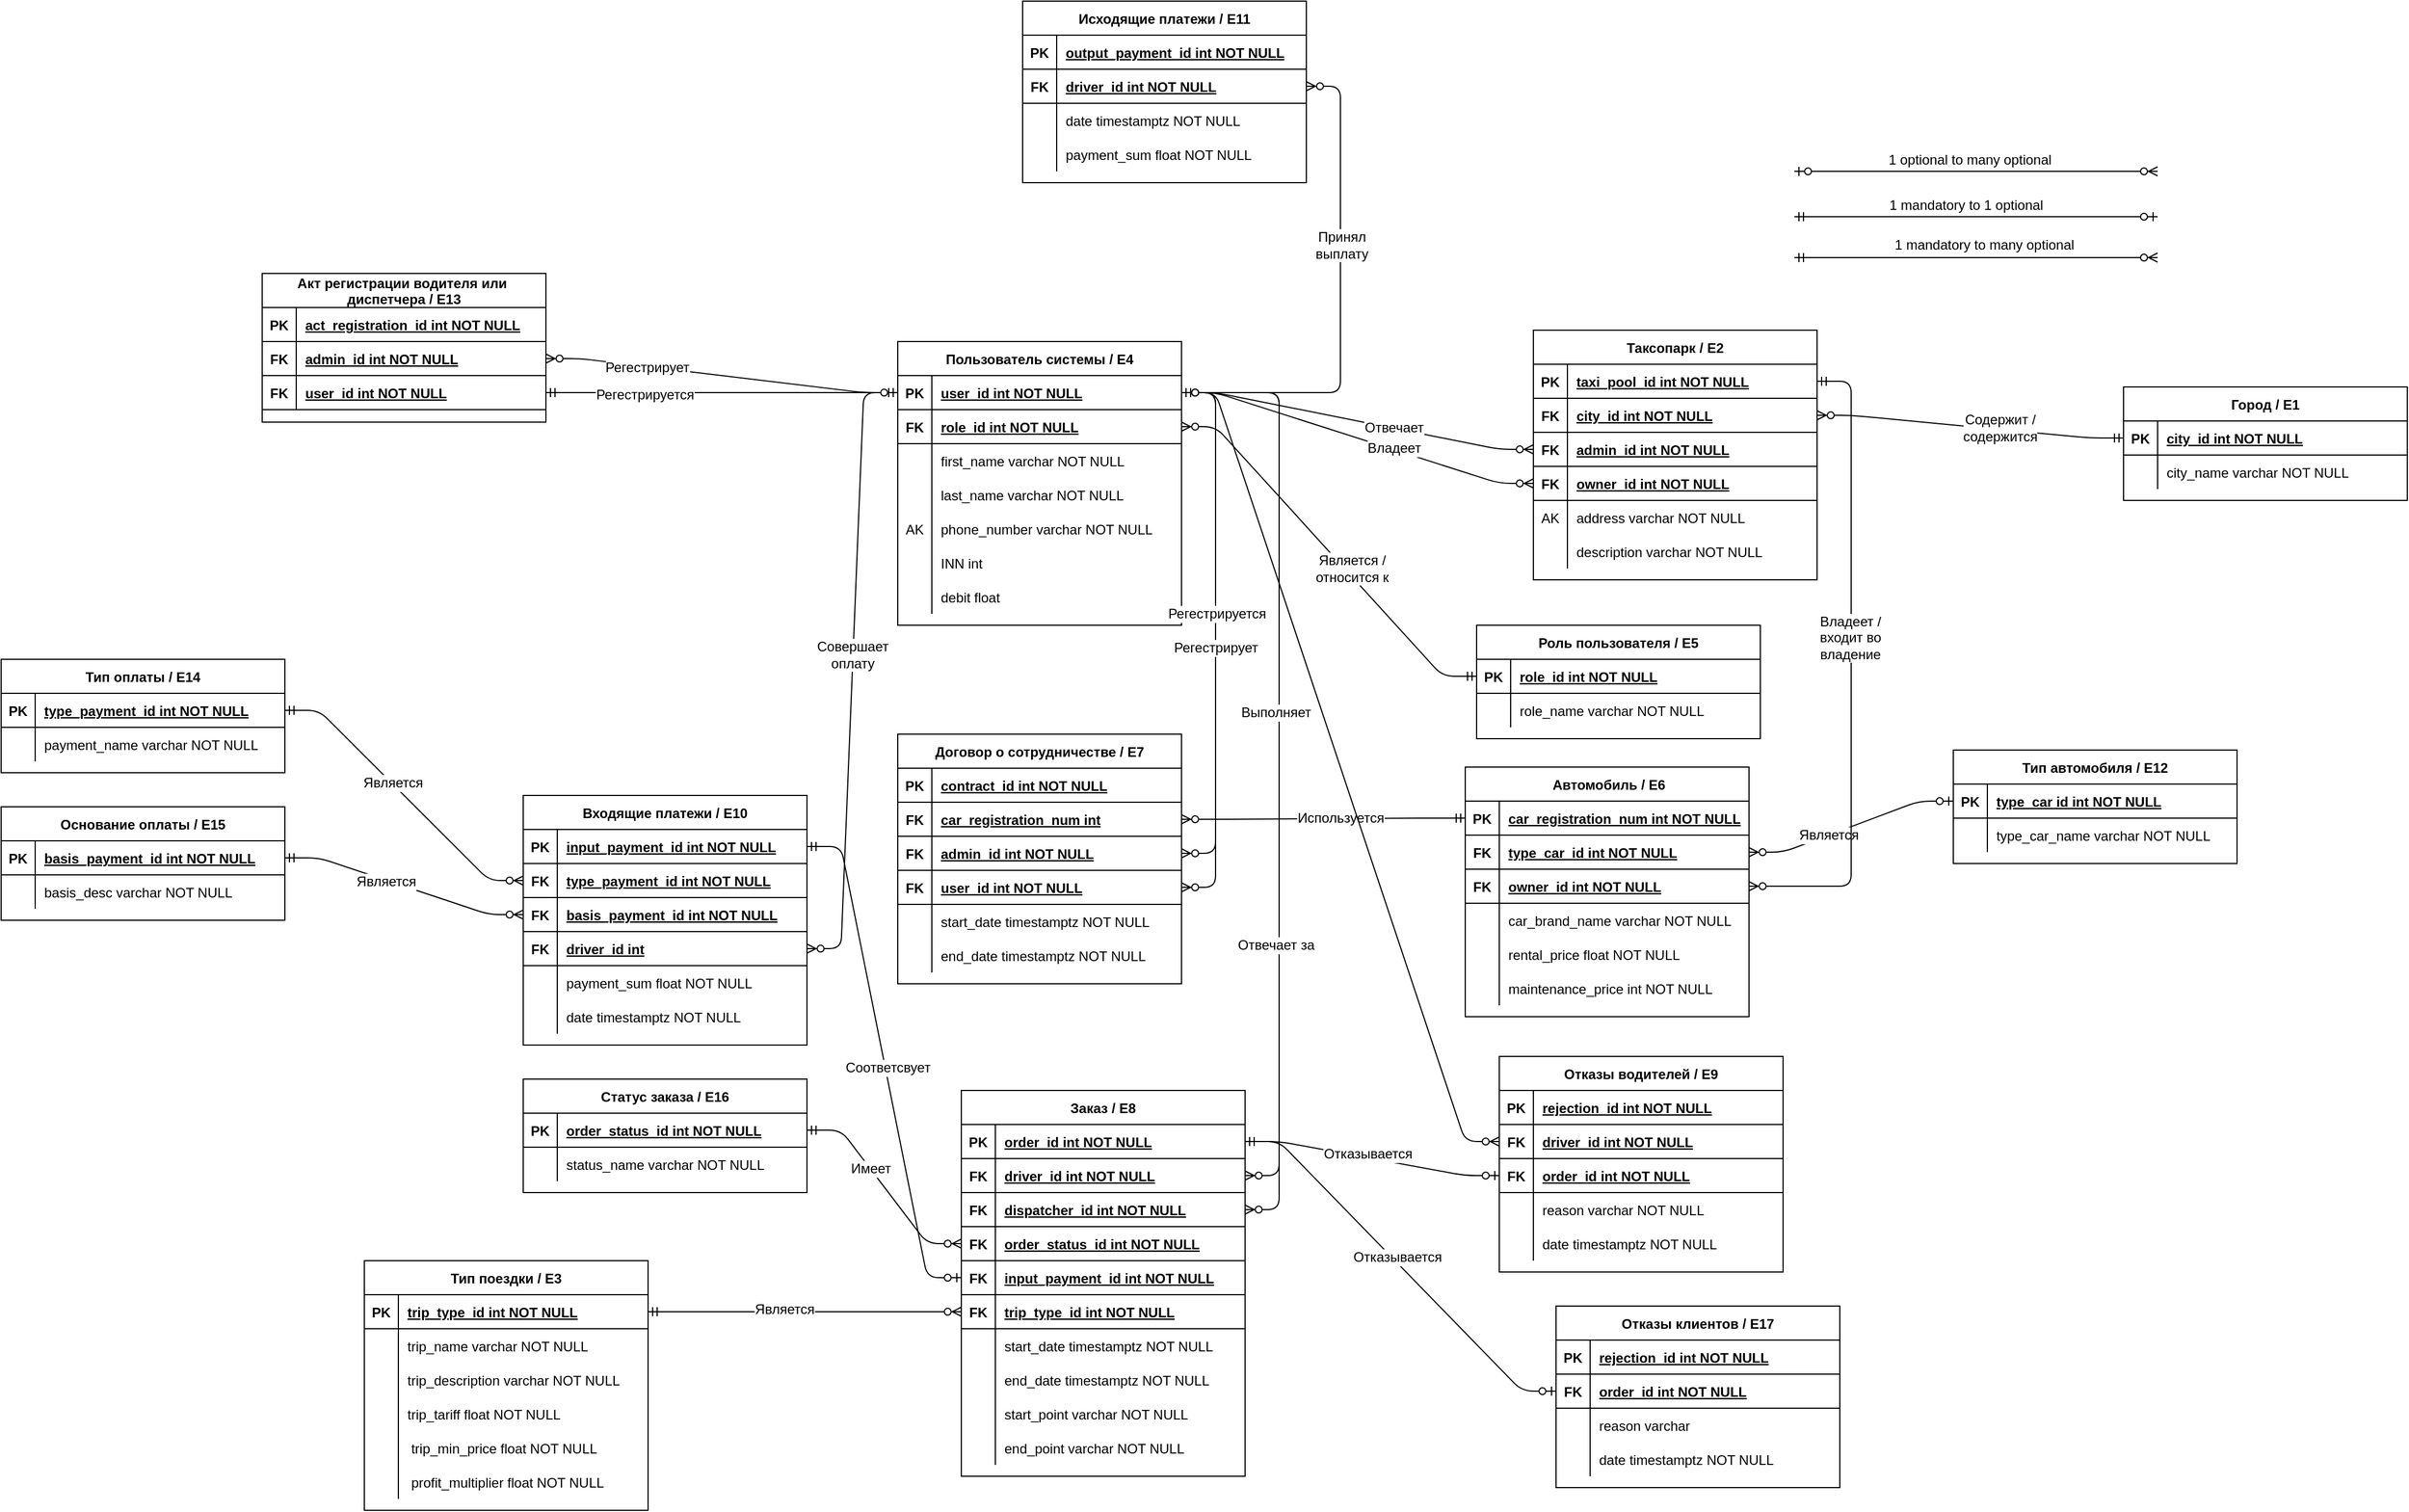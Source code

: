 <mxfile version="26.2.2">
  <diagram id="C5RBs43oDa-KdzZeNtuy" name="Page-1">
    <mxGraphModel dx="5221" dy="1102" grid="1" gridSize="10" guides="1" tooltips="1" connect="1" arrows="1" fold="1" page="1" pageScale="1" pageWidth="827" pageHeight="1169" math="0" shadow="0">
      <root>
        <mxCell id="WIyWlLk6GJQsqaUBKTNV-0" />
        <mxCell id="WIyWlLk6GJQsqaUBKTNV-1" parent="WIyWlLk6GJQsqaUBKTNV-0" />
        <mxCell id="6_SpkvGqbEJ9z_CFRpg_-43" value="Город / E1" style="shape=table;startSize=30;container=1;collapsible=1;childLayout=tableLayout;fixedRows=1;rowLines=0;fontStyle=1;align=center;resizeLast=1;" parent="WIyWlLk6GJQsqaUBKTNV-1" vertex="1">
          <mxGeometry x="-630" y="470" width="250" height="100" as="geometry" />
        </mxCell>
        <mxCell id="6_SpkvGqbEJ9z_CFRpg_-44" value="" style="shape=partialRectangle;collapsible=0;dropTarget=0;pointerEvents=0;fillColor=none;points=[[0,0.5],[1,0.5]];portConstraint=eastwest;top=0;left=0;right=0;bottom=1;" parent="6_SpkvGqbEJ9z_CFRpg_-43" vertex="1">
          <mxGeometry y="30" width="250" height="30" as="geometry" />
        </mxCell>
        <mxCell id="6_SpkvGqbEJ9z_CFRpg_-45" value="PK" style="shape=partialRectangle;overflow=hidden;connectable=0;fillColor=none;top=0;left=0;bottom=0;right=0;fontStyle=1;" parent="6_SpkvGqbEJ9z_CFRpg_-44" vertex="1">
          <mxGeometry width="30" height="30" as="geometry">
            <mxRectangle width="30" height="30" as="alternateBounds" />
          </mxGeometry>
        </mxCell>
        <mxCell id="6_SpkvGqbEJ9z_CFRpg_-46" value="city_id int NOT NULL " style="shape=partialRectangle;overflow=hidden;connectable=0;fillColor=none;top=0;left=0;bottom=0;right=0;align=left;spacingLeft=6;fontStyle=5;" parent="6_SpkvGqbEJ9z_CFRpg_-44" vertex="1">
          <mxGeometry x="30" width="220" height="30" as="geometry">
            <mxRectangle width="220" height="30" as="alternateBounds" />
          </mxGeometry>
        </mxCell>
        <mxCell id="6_SpkvGqbEJ9z_CFRpg_-47" value="" style="shape=partialRectangle;collapsible=0;dropTarget=0;pointerEvents=0;fillColor=none;points=[[0,0.5],[1,0.5]];portConstraint=eastwest;top=0;left=0;right=0;bottom=0;" parent="6_SpkvGqbEJ9z_CFRpg_-43" vertex="1">
          <mxGeometry y="60" width="250" height="30" as="geometry" />
        </mxCell>
        <mxCell id="6_SpkvGqbEJ9z_CFRpg_-48" value="" style="shape=partialRectangle;overflow=hidden;connectable=0;fillColor=none;top=0;left=0;bottom=0;right=0;" parent="6_SpkvGqbEJ9z_CFRpg_-47" vertex="1">
          <mxGeometry width="30" height="30" as="geometry">
            <mxRectangle width="30" height="30" as="alternateBounds" />
          </mxGeometry>
        </mxCell>
        <mxCell id="6_SpkvGqbEJ9z_CFRpg_-49" value="city_name varchar NOT NULL" style="shape=partialRectangle;overflow=hidden;connectable=0;fillColor=none;top=0;left=0;bottom=0;right=0;align=left;spacingLeft=6;" parent="6_SpkvGqbEJ9z_CFRpg_-47" vertex="1">
          <mxGeometry x="30" width="220" height="30" as="geometry">
            <mxRectangle width="220" height="30" as="alternateBounds" />
          </mxGeometry>
        </mxCell>
        <mxCell id="6_SpkvGqbEJ9z_CFRpg_-50" value="Пользователь системы / E4" style="shape=table;startSize=30;container=1;collapsible=1;childLayout=tableLayout;fixedRows=1;rowLines=0;fontStyle=1;align=center;resizeLast=1;" parent="WIyWlLk6GJQsqaUBKTNV-1" vertex="1">
          <mxGeometry x="-1710" y="430" width="250" height="250" as="geometry" />
        </mxCell>
        <mxCell id="qQ1p7Qd6_m0ZcAdinkeT-87" value="" style="shape=partialRectangle;collapsible=0;dropTarget=0;pointerEvents=0;fillColor=none;points=[[0,0.5],[1,0.5]];portConstraint=eastwest;top=0;left=0;right=0;bottom=1;" parent="6_SpkvGqbEJ9z_CFRpg_-50" vertex="1">
          <mxGeometry y="30" width="250" height="30" as="geometry" />
        </mxCell>
        <mxCell id="qQ1p7Qd6_m0ZcAdinkeT-88" value="PK" style="shape=partialRectangle;overflow=hidden;connectable=0;fillColor=none;top=0;left=0;bottom=0;right=0;fontStyle=1;" parent="qQ1p7Qd6_m0ZcAdinkeT-87" vertex="1">
          <mxGeometry width="30" height="30" as="geometry">
            <mxRectangle width="30" height="30" as="alternateBounds" />
          </mxGeometry>
        </mxCell>
        <mxCell id="qQ1p7Qd6_m0ZcAdinkeT-89" value="user_id int NOT NULL " style="shape=partialRectangle;overflow=hidden;connectable=0;fillColor=none;top=0;left=0;bottom=0;right=0;align=left;spacingLeft=6;fontStyle=5;" parent="qQ1p7Qd6_m0ZcAdinkeT-87" vertex="1">
          <mxGeometry x="30" width="220" height="30" as="geometry">
            <mxRectangle width="220" height="30" as="alternateBounds" />
          </mxGeometry>
        </mxCell>
        <mxCell id="qQ1p7Qd6_m0ZcAdinkeT-120" value="" style="shape=partialRectangle;collapsible=0;dropTarget=0;pointerEvents=0;fillColor=none;points=[[0,0.5],[1,0.5]];portConstraint=eastwest;top=0;left=0;right=0;bottom=1;" parent="6_SpkvGqbEJ9z_CFRpg_-50" vertex="1">
          <mxGeometry y="60" width="250" height="30" as="geometry" />
        </mxCell>
        <mxCell id="qQ1p7Qd6_m0ZcAdinkeT-121" value="FK" style="shape=partialRectangle;overflow=hidden;connectable=0;fillColor=none;top=0;left=0;bottom=0;right=0;fontStyle=1;" parent="qQ1p7Qd6_m0ZcAdinkeT-120" vertex="1">
          <mxGeometry width="30" height="30" as="geometry">
            <mxRectangle width="30" height="30" as="alternateBounds" />
          </mxGeometry>
        </mxCell>
        <mxCell id="qQ1p7Qd6_m0ZcAdinkeT-122" value="role_id int NOT NULL " style="shape=partialRectangle;overflow=hidden;connectable=0;fillColor=none;top=0;left=0;bottom=0;right=0;align=left;spacingLeft=6;fontStyle=5;" parent="qQ1p7Qd6_m0ZcAdinkeT-120" vertex="1">
          <mxGeometry x="30" width="220" height="30" as="geometry">
            <mxRectangle width="220" height="30" as="alternateBounds" />
          </mxGeometry>
        </mxCell>
        <mxCell id="qQ1p7Qd6_m0ZcAdinkeT-78" value="" style="shape=partialRectangle;collapsible=0;dropTarget=0;pointerEvents=0;fillColor=none;points=[[0,0.5],[1,0.5]];portConstraint=eastwest;top=0;left=1;right=0;bottom=0;noLabel=0;" parent="6_SpkvGqbEJ9z_CFRpg_-50" vertex="1">
          <mxGeometry y="90" width="250" height="30" as="geometry" />
        </mxCell>
        <mxCell id="qQ1p7Qd6_m0ZcAdinkeT-79" value="" style="shape=partialRectangle;overflow=hidden;connectable=0;fillColor=none;top=0;left=0;bottom=0;right=0;" parent="qQ1p7Qd6_m0ZcAdinkeT-78" vertex="1">
          <mxGeometry width="30" height="30" as="geometry">
            <mxRectangle width="30" height="30" as="alternateBounds" />
          </mxGeometry>
        </mxCell>
        <mxCell id="qQ1p7Qd6_m0ZcAdinkeT-80" value="first_name varchar NOT NULL" style="shape=partialRectangle;overflow=hidden;connectable=0;fillColor=none;top=0;left=0;bottom=0;right=0;align=left;spacingLeft=6;" parent="qQ1p7Qd6_m0ZcAdinkeT-78" vertex="1">
          <mxGeometry x="30" width="220" height="30" as="geometry">
            <mxRectangle width="220" height="30" as="alternateBounds" />
          </mxGeometry>
        </mxCell>
        <mxCell id="qQ1p7Qd6_m0ZcAdinkeT-92" value="" style="shape=partialRectangle;collapsible=0;dropTarget=0;pointerEvents=0;fillColor=none;points=[[0,0.5],[1,0.5]];portConstraint=eastwest;top=0;left=1;right=0;bottom=0;noLabel=0;" parent="6_SpkvGqbEJ9z_CFRpg_-50" vertex="1">
          <mxGeometry y="120" width="250" height="30" as="geometry" />
        </mxCell>
        <mxCell id="qQ1p7Qd6_m0ZcAdinkeT-93" value="" style="shape=partialRectangle;overflow=hidden;connectable=0;fillColor=none;top=0;left=0;bottom=0;right=0;" parent="qQ1p7Qd6_m0ZcAdinkeT-92" vertex="1">
          <mxGeometry width="30" height="30" as="geometry">
            <mxRectangle width="30" height="30" as="alternateBounds" />
          </mxGeometry>
        </mxCell>
        <mxCell id="qQ1p7Qd6_m0ZcAdinkeT-94" value="last_name varchar NOT NULL" style="shape=partialRectangle;overflow=hidden;connectable=0;fillColor=none;top=0;left=0;bottom=0;right=0;align=left;spacingLeft=6;" parent="qQ1p7Qd6_m0ZcAdinkeT-92" vertex="1">
          <mxGeometry x="30" width="220" height="30" as="geometry">
            <mxRectangle width="220" height="30" as="alternateBounds" />
          </mxGeometry>
        </mxCell>
        <mxCell id="qQ1p7Qd6_m0ZcAdinkeT-81" value="" style="shape=partialRectangle;collapsible=0;dropTarget=0;pointerEvents=0;fillColor=none;points=[[0,0.5],[1,0.5]];portConstraint=eastwest;top=0;left=1;right=0;bottom=0;noLabel=0;" parent="6_SpkvGqbEJ9z_CFRpg_-50" vertex="1">
          <mxGeometry y="150" width="250" height="30" as="geometry" />
        </mxCell>
        <mxCell id="qQ1p7Qd6_m0ZcAdinkeT-82" value="AK" style="shape=partialRectangle;overflow=hidden;connectable=0;fillColor=none;top=0;left=0;bottom=0;right=0;" parent="qQ1p7Qd6_m0ZcAdinkeT-81" vertex="1">
          <mxGeometry width="30" height="30" as="geometry">
            <mxRectangle width="30" height="30" as="alternateBounds" />
          </mxGeometry>
        </mxCell>
        <mxCell id="qQ1p7Qd6_m0ZcAdinkeT-83" value="phone_number varchar NOT NULL" style="shape=partialRectangle;overflow=hidden;connectable=0;fillColor=none;top=0;left=0;bottom=0;right=0;align=left;spacingLeft=6;" parent="qQ1p7Qd6_m0ZcAdinkeT-81" vertex="1">
          <mxGeometry x="30" width="220" height="30" as="geometry">
            <mxRectangle width="220" height="30" as="alternateBounds" />
          </mxGeometry>
        </mxCell>
        <mxCell id="qQ1p7Qd6_m0ZcAdinkeT-84" value="" style="shape=partialRectangle;collapsible=0;dropTarget=0;pointerEvents=0;fillColor=none;points=[[0,0.5],[1,0.5]];portConstraint=eastwest;top=0;left=1;right=0;bottom=0;noLabel=0;" parent="6_SpkvGqbEJ9z_CFRpg_-50" vertex="1">
          <mxGeometry y="180" width="250" height="30" as="geometry" />
        </mxCell>
        <mxCell id="qQ1p7Qd6_m0ZcAdinkeT-85" value="" style="shape=partialRectangle;overflow=hidden;connectable=0;fillColor=none;top=0;left=0;bottom=0;right=0;" parent="qQ1p7Qd6_m0ZcAdinkeT-84" vertex="1">
          <mxGeometry width="30" height="30" as="geometry">
            <mxRectangle width="30" height="30" as="alternateBounds" />
          </mxGeometry>
        </mxCell>
        <mxCell id="qQ1p7Qd6_m0ZcAdinkeT-86" value="INN int" style="shape=partialRectangle;overflow=hidden;connectable=0;fillColor=none;top=0;left=0;bottom=0;right=0;align=left;spacingLeft=6;" parent="qQ1p7Qd6_m0ZcAdinkeT-84" vertex="1">
          <mxGeometry x="30" width="220" height="30" as="geometry">
            <mxRectangle width="220" height="30" as="alternateBounds" />
          </mxGeometry>
        </mxCell>
        <mxCell id="huqbqPZNVb-r5VAFRkEj-17" value="" style="shape=partialRectangle;collapsible=0;dropTarget=0;pointerEvents=0;fillColor=none;points=[[0,0.5],[1,0.5]];portConstraint=eastwest;top=0;left=1;right=0;bottom=0;noLabel=0;" parent="6_SpkvGqbEJ9z_CFRpg_-50" vertex="1">
          <mxGeometry y="210" width="250" height="30" as="geometry" />
        </mxCell>
        <mxCell id="huqbqPZNVb-r5VAFRkEj-18" value="" style="shape=partialRectangle;overflow=hidden;connectable=0;fillColor=none;top=0;left=0;bottom=0;right=0;" parent="huqbqPZNVb-r5VAFRkEj-17" vertex="1">
          <mxGeometry width="30" height="30" as="geometry">
            <mxRectangle width="30" height="30" as="alternateBounds" />
          </mxGeometry>
        </mxCell>
        <mxCell id="huqbqPZNVb-r5VAFRkEj-19" value="debit float" style="shape=partialRectangle;overflow=hidden;connectable=0;fillColor=none;top=0;left=0;bottom=0;right=0;align=left;spacingLeft=6;" parent="huqbqPZNVb-r5VAFRkEj-17" vertex="1">
          <mxGeometry x="30" width="220" height="30" as="geometry">
            <mxRectangle width="220" height="30" as="alternateBounds" />
          </mxGeometry>
        </mxCell>
        <mxCell id="6_SpkvGqbEJ9z_CFRpg_-57" value="Роль пользователя / E5" style="shape=table;startSize=30;container=1;collapsible=1;childLayout=tableLayout;fixedRows=1;rowLines=0;fontStyle=1;align=center;resizeLast=1;" parent="WIyWlLk6GJQsqaUBKTNV-1" vertex="1">
          <mxGeometry x="-1200" y="680" width="250" height="100" as="geometry" />
        </mxCell>
        <mxCell id="6_SpkvGqbEJ9z_CFRpg_-58" value="" style="shape=partialRectangle;collapsible=0;dropTarget=0;pointerEvents=0;fillColor=none;points=[[0,0.5],[1,0.5]];portConstraint=eastwest;top=0;left=0;right=0;bottom=1;" parent="6_SpkvGqbEJ9z_CFRpg_-57" vertex="1">
          <mxGeometry y="30" width="250" height="30" as="geometry" />
        </mxCell>
        <mxCell id="6_SpkvGqbEJ9z_CFRpg_-59" value="PK" style="shape=partialRectangle;overflow=hidden;connectable=0;fillColor=none;top=0;left=0;bottom=0;right=0;fontStyle=1;" parent="6_SpkvGqbEJ9z_CFRpg_-58" vertex="1">
          <mxGeometry width="30" height="30" as="geometry">
            <mxRectangle width="30" height="30" as="alternateBounds" />
          </mxGeometry>
        </mxCell>
        <mxCell id="6_SpkvGqbEJ9z_CFRpg_-60" value="role_id int NOT NULL " style="shape=partialRectangle;overflow=hidden;connectable=0;fillColor=none;top=0;left=0;bottom=0;right=0;align=left;spacingLeft=6;fontStyle=5;" parent="6_SpkvGqbEJ9z_CFRpg_-58" vertex="1">
          <mxGeometry x="30" width="220" height="30" as="geometry">
            <mxRectangle width="220" height="30" as="alternateBounds" />
          </mxGeometry>
        </mxCell>
        <mxCell id="6_SpkvGqbEJ9z_CFRpg_-61" value="" style="shape=partialRectangle;collapsible=0;dropTarget=0;pointerEvents=0;fillColor=none;points=[[0,0.5],[1,0.5]];portConstraint=eastwest;top=0;left=0;right=0;bottom=0;" parent="6_SpkvGqbEJ9z_CFRpg_-57" vertex="1">
          <mxGeometry y="60" width="250" height="30" as="geometry" />
        </mxCell>
        <mxCell id="6_SpkvGqbEJ9z_CFRpg_-62" value="" style="shape=partialRectangle;overflow=hidden;connectable=0;fillColor=none;top=0;left=0;bottom=0;right=0;" parent="6_SpkvGqbEJ9z_CFRpg_-61" vertex="1">
          <mxGeometry width="30" height="30" as="geometry">
            <mxRectangle width="30" height="30" as="alternateBounds" />
          </mxGeometry>
        </mxCell>
        <mxCell id="6_SpkvGqbEJ9z_CFRpg_-63" value="role_name varchar NOT NULL" style="shape=partialRectangle;overflow=hidden;connectable=0;fillColor=none;top=0;left=0;bottom=0;right=0;align=left;spacingLeft=6;" parent="6_SpkvGqbEJ9z_CFRpg_-61" vertex="1">
          <mxGeometry x="30" width="220" height="30" as="geometry">
            <mxRectangle width="220" height="30" as="alternateBounds" />
          </mxGeometry>
        </mxCell>
        <mxCell id="6_SpkvGqbEJ9z_CFRpg_-71" value="Договор о сотрудничестве / E7" style="shape=table;startSize=30;container=1;collapsible=1;childLayout=tableLayout;fixedRows=1;rowLines=0;fontStyle=1;align=center;resizeLast=1;" parent="WIyWlLk6GJQsqaUBKTNV-1" vertex="1">
          <mxGeometry x="-1710" y="776" width="250" height="220" as="geometry" />
        </mxCell>
        <mxCell id="MZF833msIicYqXVEZZlc-97" value="" style="shape=partialRectangle;collapsible=0;dropTarget=0;pointerEvents=0;fillColor=none;points=[[0,0.5],[1,0.5]];portConstraint=eastwest;top=0;left=0;right=0;bottom=1;" parent="6_SpkvGqbEJ9z_CFRpg_-71" vertex="1">
          <mxGeometry y="30" width="250" height="30" as="geometry" />
        </mxCell>
        <mxCell id="MZF833msIicYqXVEZZlc-98" value="PK" style="shape=partialRectangle;overflow=hidden;connectable=0;fillColor=none;top=0;left=0;bottom=0;right=0;fontStyle=1;" parent="MZF833msIicYqXVEZZlc-97" vertex="1">
          <mxGeometry width="30" height="30" as="geometry">
            <mxRectangle width="30" height="30" as="alternateBounds" />
          </mxGeometry>
        </mxCell>
        <mxCell id="MZF833msIicYqXVEZZlc-99" value="contract_id int NOT NULL " style="shape=partialRectangle;overflow=hidden;connectable=0;fillColor=none;top=0;left=0;bottom=0;right=0;align=left;spacingLeft=6;fontStyle=5;" parent="MZF833msIicYqXVEZZlc-97" vertex="1">
          <mxGeometry x="30" width="220" height="30" as="geometry">
            <mxRectangle width="220" height="30" as="alternateBounds" />
          </mxGeometry>
        </mxCell>
        <mxCell id="MZF833msIicYqXVEZZlc-91" value="" style="shape=partialRectangle;collapsible=0;dropTarget=0;pointerEvents=0;fillColor=none;points=[[0,0.5],[1,0.5]];portConstraint=eastwest;top=0;left=0;right=0;bottom=1;" parent="6_SpkvGqbEJ9z_CFRpg_-71" vertex="1">
          <mxGeometry y="60" width="250" height="30" as="geometry" />
        </mxCell>
        <mxCell id="MZF833msIicYqXVEZZlc-92" value="FK" style="shape=partialRectangle;overflow=hidden;connectable=0;fillColor=none;top=0;left=0;bottom=0;right=0;fontStyle=1;" parent="MZF833msIicYqXVEZZlc-91" vertex="1">
          <mxGeometry width="30" height="30" as="geometry">
            <mxRectangle width="30" height="30" as="alternateBounds" />
          </mxGeometry>
        </mxCell>
        <mxCell id="MZF833msIicYqXVEZZlc-93" value="car_registration_num int" style="shape=partialRectangle;overflow=hidden;connectable=0;fillColor=none;top=0;left=0;bottom=0;right=0;align=left;spacingLeft=6;fontStyle=5;" parent="MZF833msIicYqXVEZZlc-91" vertex="1">
          <mxGeometry x="30" width="220" height="30" as="geometry">
            <mxRectangle width="220" height="30" as="alternateBounds" />
          </mxGeometry>
        </mxCell>
        <mxCell id="MZF833msIicYqXVEZZlc-102" value="" style="shape=partialRectangle;collapsible=0;dropTarget=0;pointerEvents=0;fillColor=none;points=[[0,0.5],[1,0.5]];portConstraint=eastwest;top=0;left=0;right=0;bottom=1;" parent="6_SpkvGqbEJ9z_CFRpg_-71" vertex="1">
          <mxGeometry y="90" width="250" height="30" as="geometry" />
        </mxCell>
        <mxCell id="MZF833msIicYqXVEZZlc-103" value="FK" style="shape=partialRectangle;overflow=hidden;connectable=0;fillColor=none;top=0;left=0;bottom=0;right=0;fontStyle=1;" parent="MZF833msIicYqXVEZZlc-102" vertex="1">
          <mxGeometry width="30" height="30" as="geometry">
            <mxRectangle width="30" height="30" as="alternateBounds" />
          </mxGeometry>
        </mxCell>
        <mxCell id="MZF833msIicYqXVEZZlc-104" value="admin_id int NOT NULL " style="shape=partialRectangle;overflow=hidden;connectable=0;fillColor=none;top=0;left=0;bottom=0;right=0;align=left;spacingLeft=6;fontStyle=5;" parent="MZF833msIicYqXVEZZlc-102" vertex="1">
          <mxGeometry x="30" width="220" height="30" as="geometry">
            <mxRectangle width="220" height="30" as="alternateBounds" />
          </mxGeometry>
        </mxCell>
        <mxCell id="6_SpkvGqbEJ9z_CFRpg_-72" value="" style="shape=partialRectangle;collapsible=0;dropTarget=0;pointerEvents=0;fillColor=none;points=[[0,0.5],[1,0.5]];portConstraint=eastwest;top=0;left=0;right=0;bottom=1;" parent="6_SpkvGqbEJ9z_CFRpg_-71" vertex="1">
          <mxGeometry y="120" width="250" height="30" as="geometry" />
        </mxCell>
        <mxCell id="6_SpkvGqbEJ9z_CFRpg_-73" value="FK" style="shape=partialRectangle;overflow=hidden;connectable=0;fillColor=none;top=0;left=0;bottom=0;right=0;fontStyle=1;" parent="6_SpkvGqbEJ9z_CFRpg_-72" vertex="1">
          <mxGeometry width="30" height="30" as="geometry">
            <mxRectangle width="30" height="30" as="alternateBounds" />
          </mxGeometry>
        </mxCell>
        <mxCell id="6_SpkvGqbEJ9z_CFRpg_-74" value="user_id int NOT NULL " style="shape=partialRectangle;overflow=hidden;connectable=0;fillColor=none;top=0;left=0;bottom=0;right=0;align=left;spacingLeft=6;fontStyle=5;" parent="6_SpkvGqbEJ9z_CFRpg_-72" vertex="1">
          <mxGeometry x="30" width="220" height="30" as="geometry">
            <mxRectangle width="220" height="30" as="alternateBounds" />
          </mxGeometry>
        </mxCell>
        <mxCell id="MZF833msIicYqXVEZZlc-87" value="" style="shape=partialRectangle;collapsible=0;dropTarget=0;pointerEvents=0;fillColor=none;points=[[0,0.5],[1,0.5]];portConstraint=eastwest;top=0;left=0;right=0;bottom=0;" parent="6_SpkvGqbEJ9z_CFRpg_-71" vertex="1">
          <mxGeometry y="150" width="250" height="30" as="geometry" />
        </mxCell>
        <mxCell id="MZF833msIicYqXVEZZlc-88" value="" style="shape=partialRectangle;overflow=hidden;connectable=0;fillColor=none;top=0;left=0;bottom=0;right=0;" parent="MZF833msIicYqXVEZZlc-87" vertex="1">
          <mxGeometry width="30" height="30" as="geometry">
            <mxRectangle width="30" height="30" as="alternateBounds" />
          </mxGeometry>
        </mxCell>
        <mxCell id="MZF833msIicYqXVEZZlc-89" value="start_date timestamptz NOT NULL" style="shape=partialRectangle;overflow=hidden;connectable=0;fillColor=none;top=0;left=0;bottom=0;right=0;align=left;spacingLeft=6;" parent="MZF833msIicYqXVEZZlc-87" vertex="1">
          <mxGeometry x="30" width="220" height="30" as="geometry">
            <mxRectangle width="220" height="30" as="alternateBounds" />
          </mxGeometry>
        </mxCell>
        <mxCell id="6_SpkvGqbEJ9z_CFRpg_-75" value="" style="shape=partialRectangle;collapsible=0;dropTarget=0;pointerEvents=0;fillColor=none;points=[[0,0.5],[1,0.5]];portConstraint=eastwest;top=0;left=0;right=0;bottom=0;" parent="6_SpkvGqbEJ9z_CFRpg_-71" vertex="1">
          <mxGeometry y="180" width="250" height="30" as="geometry" />
        </mxCell>
        <mxCell id="6_SpkvGqbEJ9z_CFRpg_-76" value="" style="shape=partialRectangle;overflow=hidden;connectable=0;fillColor=none;top=0;left=0;bottom=0;right=0;" parent="6_SpkvGqbEJ9z_CFRpg_-75" vertex="1">
          <mxGeometry width="30" height="30" as="geometry">
            <mxRectangle width="30" height="30" as="alternateBounds" />
          </mxGeometry>
        </mxCell>
        <mxCell id="6_SpkvGqbEJ9z_CFRpg_-77" value="end_date timestamptz NOT NULL" style="shape=partialRectangle;overflow=hidden;connectable=0;fillColor=none;top=0;left=0;bottom=0;right=0;align=left;spacingLeft=6;" parent="6_SpkvGqbEJ9z_CFRpg_-75" vertex="1">
          <mxGeometry x="30" width="220" height="30" as="geometry">
            <mxRectangle width="220" height="30" as="alternateBounds" />
          </mxGeometry>
        </mxCell>
        <mxCell id="6_SpkvGqbEJ9z_CFRpg_-78" value="Заказ / E8" style="shape=table;startSize=30;container=1;collapsible=1;childLayout=tableLayout;fixedRows=1;rowLines=0;fontStyle=1;align=center;resizeLast=1;" parent="WIyWlLk6GJQsqaUBKTNV-1" vertex="1">
          <mxGeometry x="-1654" y="1090" width="250" height="340" as="geometry" />
        </mxCell>
        <mxCell id="MZF833msIicYqXVEZZlc-135" value="" style="shape=partialRectangle;collapsible=0;dropTarget=0;pointerEvents=0;fillColor=none;points=[[0,0.5],[1,0.5]];portConstraint=eastwest;top=0;left=0;right=0;bottom=1;" parent="6_SpkvGqbEJ9z_CFRpg_-78" vertex="1">
          <mxGeometry y="30" width="250" height="30" as="geometry" />
        </mxCell>
        <mxCell id="MZF833msIicYqXVEZZlc-136" value="PK" style="shape=partialRectangle;overflow=hidden;connectable=0;fillColor=none;top=0;left=0;bottom=0;right=0;fontStyle=1;" parent="MZF833msIicYqXVEZZlc-135" vertex="1">
          <mxGeometry width="30" height="30" as="geometry">
            <mxRectangle width="30" height="30" as="alternateBounds" />
          </mxGeometry>
        </mxCell>
        <mxCell id="MZF833msIicYqXVEZZlc-137" value="order_id int NOT NULL " style="shape=partialRectangle;overflow=hidden;connectable=0;fillColor=none;top=0;left=0;bottom=0;right=0;align=left;spacingLeft=6;fontStyle=5;" parent="MZF833msIicYqXVEZZlc-135" vertex="1">
          <mxGeometry x="30" width="220" height="30" as="geometry">
            <mxRectangle width="220" height="30" as="alternateBounds" />
          </mxGeometry>
        </mxCell>
        <mxCell id="MZF833msIicYqXVEZZlc-139" value="" style="shape=partialRectangle;collapsible=0;dropTarget=0;pointerEvents=0;fillColor=none;points=[[0,0.5],[1,0.5]];portConstraint=eastwest;top=0;left=0;right=0;bottom=1;" parent="6_SpkvGqbEJ9z_CFRpg_-78" vertex="1">
          <mxGeometry y="60" width="250" height="30" as="geometry" />
        </mxCell>
        <mxCell id="MZF833msIicYqXVEZZlc-140" value="FK" style="shape=partialRectangle;overflow=hidden;connectable=0;fillColor=none;top=0;left=0;bottom=0;right=0;fontStyle=1;" parent="MZF833msIicYqXVEZZlc-139" vertex="1">
          <mxGeometry width="30" height="30" as="geometry">
            <mxRectangle width="30" height="30" as="alternateBounds" />
          </mxGeometry>
        </mxCell>
        <mxCell id="MZF833msIicYqXVEZZlc-141" value="driver_id int NOT NULL " style="shape=partialRectangle;overflow=hidden;connectable=0;fillColor=none;top=0;left=0;bottom=0;right=0;align=left;spacingLeft=6;fontStyle=5;" parent="MZF833msIicYqXVEZZlc-139" vertex="1">
          <mxGeometry x="30" width="220" height="30" as="geometry">
            <mxRectangle width="220" height="30" as="alternateBounds" />
          </mxGeometry>
        </mxCell>
        <mxCell id="MZF833msIicYqXVEZZlc-112" value="" style="shape=partialRectangle;collapsible=0;dropTarget=0;pointerEvents=0;fillColor=none;points=[[0,0.5],[1,0.5]];portConstraint=eastwest;top=0;left=0;right=0;bottom=1;" parent="6_SpkvGqbEJ9z_CFRpg_-78" vertex="1">
          <mxGeometry y="90" width="250" height="30" as="geometry" />
        </mxCell>
        <mxCell id="MZF833msIicYqXVEZZlc-113" value="FK" style="shape=partialRectangle;overflow=hidden;connectable=0;fillColor=none;top=0;left=0;bottom=0;right=0;fontStyle=1;" parent="MZF833msIicYqXVEZZlc-112" vertex="1">
          <mxGeometry width="30" height="30" as="geometry">
            <mxRectangle width="30" height="30" as="alternateBounds" />
          </mxGeometry>
        </mxCell>
        <mxCell id="MZF833msIicYqXVEZZlc-114" value="dispatcher_id int NOT NULL " style="shape=partialRectangle;overflow=hidden;connectable=0;fillColor=none;top=0;left=0;bottom=0;right=0;align=left;spacingLeft=6;fontStyle=5;" parent="MZF833msIicYqXVEZZlc-112" vertex="1">
          <mxGeometry x="30" width="220" height="30" as="geometry">
            <mxRectangle width="220" height="30" as="alternateBounds" />
          </mxGeometry>
        </mxCell>
        <mxCell id="6_SpkvGqbEJ9z_CFRpg_-79" value="" style="shape=partialRectangle;collapsible=0;dropTarget=0;pointerEvents=0;fillColor=none;points=[[0,0.5],[1,0.5]];portConstraint=eastwest;top=0;left=0;right=0;bottom=1;" parent="6_SpkvGqbEJ9z_CFRpg_-78" vertex="1">
          <mxGeometry y="120" width="250" height="30" as="geometry" />
        </mxCell>
        <mxCell id="6_SpkvGqbEJ9z_CFRpg_-80" value="FK" style="shape=partialRectangle;overflow=hidden;connectable=0;fillColor=none;top=0;left=0;bottom=0;right=0;fontStyle=1;" parent="6_SpkvGqbEJ9z_CFRpg_-79" vertex="1">
          <mxGeometry width="30" height="30" as="geometry">
            <mxRectangle width="30" height="30" as="alternateBounds" />
          </mxGeometry>
        </mxCell>
        <mxCell id="6_SpkvGqbEJ9z_CFRpg_-81" value="order_status_id int NOT NULL " style="shape=partialRectangle;overflow=hidden;connectable=0;fillColor=none;top=0;left=0;bottom=0;right=0;align=left;spacingLeft=6;fontStyle=5;" parent="6_SpkvGqbEJ9z_CFRpg_-79" vertex="1">
          <mxGeometry x="30" width="220" height="30" as="geometry">
            <mxRectangle width="220" height="30" as="alternateBounds" />
          </mxGeometry>
        </mxCell>
        <mxCell id="MZF833msIicYqXVEZZlc-172" value="" style="shape=partialRectangle;collapsible=0;dropTarget=0;pointerEvents=0;fillColor=none;points=[[0,0.5],[1,0.5]];portConstraint=eastwest;top=0;left=0;right=0;bottom=1;" parent="6_SpkvGqbEJ9z_CFRpg_-78" vertex="1">
          <mxGeometry y="150" width="250" height="30" as="geometry" />
        </mxCell>
        <mxCell id="MZF833msIicYqXVEZZlc-173" value="FK" style="shape=partialRectangle;overflow=hidden;connectable=0;fillColor=none;top=0;left=0;bottom=0;right=0;fontStyle=1;" parent="MZF833msIicYqXVEZZlc-172" vertex="1">
          <mxGeometry width="30" height="30" as="geometry">
            <mxRectangle width="30" height="30" as="alternateBounds" />
          </mxGeometry>
        </mxCell>
        <mxCell id="MZF833msIicYqXVEZZlc-174" value="input_payment_id int NOT NULL " style="shape=partialRectangle;overflow=hidden;connectable=0;fillColor=none;top=0;left=0;bottom=0;right=0;align=left;spacingLeft=6;fontStyle=5;" parent="MZF833msIicYqXVEZZlc-172" vertex="1">
          <mxGeometry x="30" width="220" height="30" as="geometry">
            <mxRectangle width="220" height="30" as="alternateBounds" />
          </mxGeometry>
        </mxCell>
        <mxCell id="MZF833msIicYqXVEZZlc-153" value="" style="shape=partialRectangle;collapsible=0;dropTarget=0;pointerEvents=0;fillColor=none;points=[[0,0.5],[1,0.5]];portConstraint=eastwest;top=0;left=0;right=0;bottom=1;" parent="6_SpkvGqbEJ9z_CFRpg_-78" vertex="1">
          <mxGeometry y="180" width="250" height="30" as="geometry" />
        </mxCell>
        <mxCell id="MZF833msIicYqXVEZZlc-154" value="FK" style="shape=partialRectangle;overflow=hidden;connectable=0;fillColor=none;top=0;left=0;bottom=0;right=0;fontStyle=1;" parent="MZF833msIicYqXVEZZlc-153" vertex="1">
          <mxGeometry width="30" height="30" as="geometry">
            <mxRectangle width="30" height="30" as="alternateBounds" />
          </mxGeometry>
        </mxCell>
        <mxCell id="MZF833msIicYqXVEZZlc-155" value="trip_type_id int NOT NULL " style="shape=partialRectangle;overflow=hidden;connectable=0;fillColor=none;top=0;left=0;bottom=0;right=0;align=left;spacingLeft=6;fontStyle=5;" parent="MZF833msIicYqXVEZZlc-153" vertex="1">
          <mxGeometry x="30" width="220" height="30" as="geometry">
            <mxRectangle width="220" height="30" as="alternateBounds" />
          </mxGeometry>
        </mxCell>
        <mxCell id="MZF833msIicYqXVEZZlc-176" value="" style="shape=partialRectangle;collapsible=0;dropTarget=0;pointerEvents=0;fillColor=none;points=[[0,0.5],[1,0.5]];portConstraint=eastwest;top=0;left=0;right=0;bottom=0;" parent="6_SpkvGqbEJ9z_CFRpg_-78" vertex="1">
          <mxGeometry y="210" width="250" height="30" as="geometry" />
        </mxCell>
        <mxCell id="MZF833msIicYqXVEZZlc-177" value="" style="shape=partialRectangle;overflow=hidden;connectable=0;fillColor=none;top=0;left=0;bottom=0;right=0;" parent="MZF833msIicYqXVEZZlc-176" vertex="1">
          <mxGeometry width="30" height="30" as="geometry">
            <mxRectangle width="30" height="30" as="alternateBounds" />
          </mxGeometry>
        </mxCell>
        <mxCell id="MZF833msIicYqXVEZZlc-178" value="start_date timestamptz NOT NULL" style="shape=partialRectangle;overflow=hidden;connectable=0;fillColor=none;top=0;left=0;bottom=0;right=0;align=left;spacingLeft=6;" parent="MZF833msIicYqXVEZZlc-176" vertex="1">
          <mxGeometry x="30" width="220" height="30" as="geometry">
            <mxRectangle width="220" height="30" as="alternateBounds" />
          </mxGeometry>
        </mxCell>
        <mxCell id="MZF833msIicYqXVEZZlc-106" value="" style="shape=partialRectangle;collapsible=0;dropTarget=0;pointerEvents=0;fillColor=none;points=[[0,0.5],[1,0.5]];portConstraint=eastwest;top=0;left=0;right=0;bottom=0;" parent="6_SpkvGqbEJ9z_CFRpg_-78" vertex="1">
          <mxGeometry y="240" width="250" height="30" as="geometry" />
        </mxCell>
        <mxCell id="MZF833msIicYqXVEZZlc-107" value="" style="shape=partialRectangle;overflow=hidden;connectable=0;fillColor=none;top=0;left=0;bottom=0;right=0;" parent="MZF833msIicYqXVEZZlc-106" vertex="1">
          <mxGeometry width="30" height="30" as="geometry">
            <mxRectangle width="30" height="30" as="alternateBounds" />
          </mxGeometry>
        </mxCell>
        <mxCell id="MZF833msIicYqXVEZZlc-108" value="end_date timestamptz NOT NULL" style="shape=partialRectangle;overflow=hidden;connectable=0;fillColor=none;top=0;left=0;bottom=0;right=0;align=left;spacingLeft=6;" parent="MZF833msIicYqXVEZZlc-106" vertex="1">
          <mxGeometry x="30" width="220" height="30" as="geometry">
            <mxRectangle width="220" height="30" as="alternateBounds" />
          </mxGeometry>
        </mxCell>
        <mxCell id="MZF833msIicYqXVEZZlc-109" value="" style="shape=partialRectangle;collapsible=0;dropTarget=0;pointerEvents=0;fillColor=none;points=[[0,0.5],[1,0.5]];portConstraint=eastwest;top=0;left=0;right=0;bottom=0;" parent="6_SpkvGqbEJ9z_CFRpg_-78" vertex="1">
          <mxGeometry y="270" width="250" height="30" as="geometry" />
        </mxCell>
        <mxCell id="MZF833msIicYqXVEZZlc-110" value="" style="shape=partialRectangle;overflow=hidden;connectable=0;fillColor=none;top=0;left=0;bottom=0;right=0;" parent="MZF833msIicYqXVEZZlc-109" vertex="1">
          <mxGeometry width="30" height="30" as="geometry">
            <mxRectangle width="30" height="30" as="alternateBounds" />
          </mxGeometry>
        </mxCell>
        <mxCell id="MZF833msIicYqXVEZZlc-111" value="start_point varchar NOT NULL" style="shape=partialRectangle;overflow=hidden;connectable=0;fillColor=none;top=0;left=0;bottom=0;right=0;align=left;spacingLeft=6;" parent="MZF833msIicYqXVEZZlc-109" vertex="1">
          <mxGeometry x="30" width="220" height="30" as="geometry">
            <mxRectangle width="220" height="30" as="alternateBounds" />
          </mxGeometry>
        </mxCell>
        <mxCell id="6_SpkvGqbEJ9z_CFRpg_-82" value="" style="shape=partialRectangle;collapsible=0;dropTarget=0;pointerEvents=0;fillColor=none;points=[[0,0.5],[1,0.5]];portConstraint=eastwest;top=0;left=0;right=0;bottom=0;" parent="6_SpkvGqbEJ9z_CFRpg_-78" vertex="1">
          <mxGeometry y="300" width="250" height="30" as="geometry" />
        </mxCell>
        <mxCell id="6_SpkvGqbEJ9z_CFRpg_-83" value="" style="shape=partialRectangle;overflow=hidden;connectable=0;fillColor=none;top=0;left=0;bottom=0;right=0;" parent="6_SpkvGqbEJ9z_CFRpg_-82" vertex="1">
          <mxGeometry width="30" height="30" as="geometry">
            <mxRectangle width="30" height="30" as="alternateBounds" />
          </mxGeometry>
        </mxCell>
        <mxCell id="6_SpkvGqbEJ9z_CFRpg_-84" value="end_point varchar NOT NULL" style="shape=partialRectangle;overflow=hidden;connectable=0;fillColor=none;top=0;left=0;bottom=0;right=0;align=left;spacingLeft=6;" parent="6_SpkvGqbEJ9z_CFRpg_-82" vertex="1">
          <mxGeometry x="30" width="220" height="30" as="geometry">
            <mxRectangle width="220" height="30" as="alternateBounds" />
          </mxGeometry>
        </mxCell>
        <mxCell id="6_SpkvGqbEJ9z_CFRpg_-85" value="Отказы водителей / E9" style="shape=table;startSize=30;container=1;collapsible=1;childLayout=tableLayout;fixedRows=1;rowLines=0;fontStyle=1;align=center;resizeLast=1;" parent="WIyWlLk6GJQsqaUBKTNV-1" vertex="1">
          <mxGeometry x="-1180" y="1060" width="250" height="190" as="geometry" />
        </mxCell>
        <mxCell id="MZF833msIicYqXVEZZlc-157" value="" style="shape=partialRectangle;collapsible=0;dropTarget=0;pointerEvents=0;fillColor=none;points=[[0,0.5],[1,0.5]];portConstraint=eastwest;top=0;left=0;right=0;bottom=1;" parent="6_SpkvGqbEJ9z_CFRpg_-85" vertex="1">
          <mxGeometry y="30" width="250" height="30" as="geometry" />
        </mxCell>
        <mxCell id="MZF833msIicYqXVEZZlc-158" value="PK" style="shape=partialRectangle;overflow=hidden;connectable=0;fillColor=none;top=0;left=0;bottom=0;right=0;fontStyle=1;" parent="MZF833msIicYqXVEZZlc-157" vertex="1">
          <mxGeometry width="30" height="30" as="geometry">
            <mxRectangle width="30" height="30" as="alternateBounds" />
          </mxGeometry>
        </mxCell>
        <mxCell id="MZF833msIicYqXVEZZlc-159" value="rejection_id int NOT NULL " style="shape=partialRectangle;overflow=hidden;connectable=0;fillColor=none;top=0;left=0;bottom=0;right=0;align=left;spacingLeft=6;fontStyle=5;" parent="MZF833msIicYqXVEZZlc-157" vertex="1">
          <mxGeometry x="30" width="220" height="30" as="geometry">
            <mxRectangle width="220" height="30" as="alternateBounds" />
          </mxGeometry>
        </mxCell>
        <mxCell id="yIFf5Hk-Vf7nBydi3mf1-0" value="" style="shape=partialRectangle;collapsible=0;dropTarget=0;pointerEvents=0;fillColor=none;points=[[0,0.5],[1,0.5]];portConstraint=eastwest;top=0;left=0;right=0;bottom=1;" vertex="1" parent="6_SpkvGqbEJ9z_CFRpg_-85">
          <mxGeometry y="60" width="250" height="30" as="geometry" />
        </mxCell>
        <mxCell id="yIFf5Hk-Vf7nBydi3mf1-1" value="FK" style="shape=partialRectangle;overflow=hidden;connectable=0;fillColor=none;top=0;left=0;bottom=0;right=0;fontStyle=1;" vertex="1" parent="yIFf5Hk-Vf7nBydi3mf1-0">
          <mxGeometry width="30" height="30" as="geometry">
            <mxRectangle width="30" height="30" as="alternateBounds" />
          </mxGeometry>
        </mxCell>
        <mxCell id="yIFf5Hk-Vf7nBydi3mf1-2" value="driver_id int NOT NULL " style="shape=partialRectangle;overflow=hidden;connectable=0;fillColor=none;top=0;left=0;bottom=0;right=0;align=left;spacingLeft=6;fontStyle=5;" vertex="1" parent="yIFf5Hk-Vf7nBydi3mf1-0">
          <mxGeometry x="30" width="220" height="30" as="geometry">
            <mxRectangle width="220" height="30" as="alternateBounds" />
          </mxGeometry>
        </mxCell>
        <mxCell id="6_SpkvGqbEJ9z_CFRpg_-86" value="" style="shape=partialRectangle;collapsible=0;dropTarget=0;pointerEvents=0;fillColor=none;points=[[0,0.5],[1,0.5]];portConstraint=eastwest;top=0;left=0;right=0;bottom=1;" parent="6_SpkvGqbEJ9z_CFRpg_-85" vertex="1">
          <mxGeometry y="90" width="250" height="30" as="geometry" />
        </mxCell>
        <mxCell id="6_SpkvGqbEJ9z_CFRpg_-87" value="FK" style="shape=partialRectangle;overflow=hidden;connectable=0;fillColor=none;top=0;left=0;bottom=0;right=0;fontStyle=1;" parent="6_SpkvGqbEJ9z_CFRpg_-86" vertex="1">
          <mxGeometry width="30" height="30" as="geometry">
            <mxRectangle width="30" height="30" as="alternateBounds" />
          </mxGeometry>
        </mxCell>
        <mxCell id="6_SpkvGqbEJ9z_CFRpg_-88" value="order_id int NOT NULL " style="shape=partialRectangle;overflow=hidden;connectable=0;fillColor=none;top=0;left=0;bottom=0;right=0;align=left;spacingLeft=6;fontStyle=5;" parent="6_SpkvGqbEJ9z_CFRpg_-86" vertex="1">
          <mxGeometry x="30" width="220" height="30" as="geometry">
            <mxRectangle width="220" height="30" as="alternateBounds" />
          </mxGeometry>
        </mxCell>
        <mxCell id="6_SpkvGqbEJ9z_CFRpg_-89" value="" style="shape=partialRectangle;collapsible=0;dropTarget=0;pointerEvents=0;fillColor=none;points=[[0,0.5],[1,0.5]];portConstraint=eastwest;top=0;left=0;right=0;bottom=0;" parent="6_SpkvGqbEJ9z_CFRpg_-85" vertex="1">
          <mxGeometry y="120" width="250" height="30" as="geometry" />
        </mxCell>
        <mxCell id="6_SpkvGqbEJ9z_CFRpg_-90" value="" style="shape=partialRectangle;overflow=hidden;connectable=0;fillColor=none;top=0;left=0;bottom=0;right=0;" parent="6_SpkvGqbEJ9z_CFRpg_-89" vertex="1">
          <mxGeometry width="30" height="30" as="geometry">
            <mxRectangle width="30" height="30" as="alternateBounds" />
          </mxGeometry>
        </mxCell>
        <mxCell id="6_SpkvGqbEJ9z_CFRpg_-91" value="reason varchar NOT NULL" style="shape=partialRectangle;overflow=hidden;connectable=0;fillColor=none;top=0;left=0;bottom=0;right=0;align=left;spacingLeft=6;" parent="6_SpkvGqbEJ9z_CFRpg_-89" vertex="1">
          <mxGeometry x="30" width="220" height="30" as="geometry">
            <mxRectangle width="220" height="30" as="alternateBounds" />
          </mxGeometry>
        </mxCell>
        <mxCell id="MZF833msIicYqXVEZZlc-162" value="" style="shape=partialRectangle;collapsible=0;dropTarget=0;pointerEvents=0;fillColor=none;points=[[0,0.5],[1,0.5]];portConstraint=eastwest;top=0;left=0;right=0;bottom=0;" parent="6_SpkvGqbEJ9z_CFRpg_-85" vertex="1">
          <mxGeometry y="150" width="250" height="30" as="geometry" />
        </mxCell>
        <mxCell id="MZF833msIicYqXVEZZlc-163" value="" style="shape=partialRectangle;overflow=hidden;connectable=0;fillColor=none;top=0;left=0;bottom=0;right=0;" parent="MZF833msIicYqXVEZZlc-162" vertex="1">
          <mxGeometry width="30" height="30" as="geometry">
            <mxRectangle width="30" height="30" as="alternateBounds" />
          </mxGeometry>
        </mxCell>
        <mxCell id="MZF833msIicYqXVEZZlc-164" value="date timestamptz NOT NULL" style="shape=partialRectangle;overflow=hidden;connectable=0;fillColor=none;top=0;left=0;bottom=0;right=0;align=left;spacingLeft=6;" parent="MZF833msIicYqXVEZZlc-162" vertex="1">
          <mxGeometry x="30" width="220" height="30" as="geometry">
            <mxRectangle width="220" height="30" as="alternateBounds" />
          </mxGeometry>
        </mxCell>
        <mxCell id="6_SpkvGqbEJ9z_CFRpg_-92" value="Входящие платежи / E10" style="shape=table;startSize=30;container=1;collapsible=1;childLayout=tableLayout;fixedRows=1;rowLines=0;fontStyle=1;align=center;resizeLast=1;" parent="WIyWlLk6GJQsqaUBKTNV-1" vertex="1">
          <mxGeometry x="-2040" y="830" width="250" height="220" as="geometry" />
        </mxCell>
        <mxCell id="6_SpkvGqbEJ9z_CFRpg_-93" value="" style="shape=partialRectangle;collapsible=0;dropTarget=0;pointerEvents=0;fillColor=none;points=[[0,0.5],[1,0.5]];portConstraint=eastwest;top=0;left=0;right=0;bottom=1;" parent="6_SpkvGqbEJ9z_CFRpg_-92" vertex="1">
          <mxGeometry y="30" width="250" height="30" as="geometry" />
        </mxCell>
        <mxCell id="6_SpkvGqbEJ9z_CFRpg_-94" value="PK" style="shape=partialRectangle;overflow=hidden;connectable=0;fillColor=none;top=0;left=0;bottom=0;right=0;fontStyle=1;" parent="6_SpkvGqbEJ9z_CFRpg_-93" vertex="1">
          <mxGeometry width="30" height="30" as="geometry">
            <mxRectangle width="30" height="30" as="alternateBounds" />
          </mxGeometry>
        </mxCell>
        <mxCell id="6_SpkvGqbEJ9z_CFRpg_-95" value="input_payment_id int NOT NULL " style="shape=partialRectangle;overflow=hidden;connectable=0;fillColor=none;top=0;left=0;bottom=0;right=0;align=left;spacingLeft=6;fontStyle=5;" parent="6_SpkvGqbEJ9z_CFRpg_-93" vertex="1">
          <mxGeometry x="30" width="220" height="30" as="geometry">
            <mxRectangle width="220" height="30" as="alternateBounds" />
          </mxGeometry>
        </mxCell>
        <mxCell id="MZF833msIicYqXVEZZlc-196" value="" style="shape=partialRectangle;collapsible=0;dropTarget=0;pointerEvents=0;fillColor=none;points=[[0,0.5],[1,0.5]];portConstraint=eastwest;top=0;left=0;right=0;bottom=1;" parent="6_SpkvGqbEJ9z_CFRpg_-92" vertex="1">
          <mxGeometry y="60" width="250" height="30" as="geometry" />
        </mxCell>
        <mxCell id="MZF833msIicYqXVEZZlc-197" value="FK" style="shape=partialRectangle;overflow=hidden;connectable=0;fillColor=none;top=0;left=0;bottom=0;right=0;fontStyle=1;" parent="MZF833msIicYqXVEZZlc-196" vertex="1">
          <mxGeometry width="30" height="30" as="geometry">
            <mxRectangle width="30" height="30" as="alternateBounds" />
          </mxGeometry>
        </mxCell>
        <mxCell id="MZF833msIicYqXVEZZlc-198" value="type_payment_id int NOT NULL " style="shape=partialRectangle;overflow=hidden;connectable=0;fillColor=none;top=0;left=0;bottom=0;right=0;align=left;spacingLeft=6;fontStyle=5;" parent="MZF833msIicYqXVEZZlc-196" vertex="1">
          <mxGeometry x="30" width="220" height="30" as="geometry">
            <mxRectangle width="220" height="30" as="alternateBounds" />
          </mxGeometry>
        </mxCell>
        <mxCell id="MZF833msIicYqXVEZZlc-199" value="" style="shape=partialRectangle;collapsible=0;dropTarget=0;pointerEvents=0;fillColor=none;points=[[0,0.5],[1,0.5]];portConstraint=eastwest;top=0;left=0;right=0;bottom=1;" parent="6_SpkvGqbEJ9z_CFRpg_-92" vertex="1">
          <mxGeometry y="90" width="250" height="30" as="geometry" />
        </mxCell>
        <mxCell id="MZF833msIicYqXVEZZlc-200" value="FK" style="shape=partialRectangle;overflow=hidden;connectable=0;fillColor=none;top=0;left=0;bottom=0;right=0;fontStyle=1;" parent="MZF833msIicYqXVEZZlc-199" vertex="1">
          <mxGeometry width="30" height="30" as="geometry">
            <mxRectangle width="30" height="30" as="alternateBounds" />
          </mxGeometry>
        </mxCell>
        <mxCell id="MZF833msIicYqXVEZZlc-201" value="basis_payment_id int NOT NULL " style="shape=partialRectangle;overflow=hidden;connectable=0;fillColor=none;top=0;left=0;bottom=0;right=0;align=left;spacingLeft=6;fontStyle=5;" parent="MZF833msIicYqXVEZZlc-199" vertex="1">
          <mxGeometry x="30" width="220" height="30" as="geometry">
            <mxRectangle width="220" height="30" as="alternateBounds" />
          </mxGeometry>
        </mxCell>
        <mxCell id="MZF833msIicYqXVEZZlc-184" value="" style="shape=partialRectangle;collapsible=0;dropTarget=0;pointerEvents=0;fillColor=none;points=[[0,0.5],[1,0.5]];portConstraint=eastwest;top=0;left=0;right=0;bottom=1;" parent="6_SpkvGqbEJ9z_CFRpg_-92" vertex="1">
          <mxGeometry y="120" width="250" height="30" as="geometry" />
        </mxCell>
        <mxCell id="MZF833msIicYqXVEZZlc-185" value="FK" style="shape=partialRectangle;overflow=hidden;connectable=0;fillColor=none;top=0;left=0;bottom=0;right=0;fontStyle=1;" parent="MZF833msIicYqXVEZZlc-184" vertex="1">
          <mxGeometry width="30" height="30" as="geometry">
            <mxRectangle width="30" height="30" as="alternateBounds" />
          </mxGeometry>
        </mxCell>
        <mxCell id="MZF833msIicYqXVEZZlc-186" value="driver_id int" style="shape=partialRectangle;overflow=hidden;connectable=0;fillColor=none;top=0;left=0;bottom=0;right=0;align=left;spacingLeft=6;fontStyle=5;" parent="MZF833msIicYqXVEZZlc-184" vertex="1">
          <mxGeometry x="30" width="220" height="30" as="geometry">
            <mxRectangle width="220" height="30" as="alternateBounds" />
          </mxGeometry>
        </mxCell>
        <mxCell id="MZF833msIicYqXVEZZlc-179" value="" style="shape=partialRectangle;collapsible=0;dropTarget=0;pointerEvents=0;fillColor=none;points=[[0,0.5],[1,0.5]];portConstraint=eastwest;top=0;left=0;right=0;bottom=0;" parent="6_SpkvGqbEJ9z_CFRpg_-92" vertex="1">
          <mxGeometry y="150" width="250" height="30" as="geometry" />
        </mxCell>
        <mxCell id="MZF833msIicYqXVEZZlc-180" value="" style="shape=partialRectangle;overflow=hidden;connectable=0;fillColor=none;top=0;left=0;bottom=0;right=0;" parent="MZF833msIicYqXVEZZlc-179" vertex="1">
          <mxGeometry width="30" height="30" as="geometry">
            <mxRectangle width="30" height="30" as="alternateBounds" />
          </mxGeometry>
        </mxCell>
        <mxCell id="MZF833msIicYqXVEZZlc-181" value="payment_sum float NOT NULL" style="shape=partialRectangle;overflow=hidden;connectable=0;fillColor=none;top=0;left=0;bottom=0;right=0;align=left;spacingLeft=6;" parent="MZF833msIicYqXVEZZlc-179" vertex="1">
          <mxGeometry x="30" width="220" height="30" as="geometry">
            <mxRectangle width="220" height="30" as="alternateBounds" />
          </mxGeometry>
        </mxCell>
        <mxCell id="6_SpkvGqbEJ9z_CFRpg_-96" value="" style="shape=partialRectangle;collapsible=0;dropTarget=0;pointerEvents=0;fillColor=none;points=[[0,0.5],[1,0.5]];portConstraint=eastwest;top=0;left=0;right=0;bottom=0;" parent="6_SpkvGqbEJ9z_CFRpg_-92" vertex="1">
          <mxGeometry y="180" width="250" height="30" as="geometry" />
        </mxCell>
        <mxCell id="6_SpkvGqbEJ9z_CFRpg_-97" value="" style="shape=partialRectangle;overflow=hidden;connectable=0;fillColor=none;top=0;left=0;bottom=0;right=0;" parent="6_SpkvGqbEJ9z_CFRpg_-96" vertex="1">
          <mxGeometry width="30" height="30" as="geometry">
            <mxRectangle width="30" height="30" as="alternateBounds" />
          </mxGeometry>
        </mxCell>
        <mxCell id="6_SpkvGqbEJ9z_CFRpg_-98" value="date timestamptz NOT NULL" style="shape=partialRectangle;overflow=hidden;connectable=0;fillColor=none;top=0;left=0;bottom=0;right=0;align=left;spacingLeft=6;" parent="6_SpkvGqbEJ9z_CFRpg_-96" vertex="1">
          <mxGeometry x="30" width="220" height="30" as="geometry">
            <mxRectangle width="220" height="30" as="alternateBounds" />
          </mxGeometry>
        </mxCell>
        <mxCell id="6_SpkvGqbEJ9z_CFRpg_-99" value="Исходящие платежи / E11" style="shape=table;startSize=30;container=1;collapsible=1;childLayout=tableLayout;fixedRows=1;rowLines=0;fontStyle=1;align=center;resizeLast=1;" parent="WIyWlLk6GJQsqaUBKTNV-1" vertex="1">
          <mxGeometry x="-1600" y="130" width="250" height="160" as="geometry" />
        </mxCell>
        <mxCell id="MZF833msIicYqXVEZZlc-165" value="" style="shape=partialRectangle;collapsible=0;dropTarget=0;pointerEvents=0;fillColor=none;points=[[0,0.5],[1,0.5]];portConstraint=eastwest;top=0;left=0;right=0;bottom=1;" parent="6_SpkvGqbEJ9z_CFRpg_-99" vertex="1">
          <mxGeometry y="30" width="250" height="30" as="geometry" />
        </mxCell>
        <mxCell id="MZF833msIicYqXVEZZlc-166" value="PK" style="shape=partialRectangle;overflow=hidden;connectable=0;fillColor=none;top=0;left=0;bottom=0;right=0;fontStyle=1;" parent="MZF833msIicYqXVEZZlc-165" vertex="1">
          <mxGeometry width="30" height="30" as="geometry">
            <mxRectangle width="30" height="30" as="alternateBounds" />
          </mxGeometry>
        </mxCell>
        <mxCell id="MZF833msIicYqXVEZZlc-167" value="output_payment_id int NOT NULL" style="shape=partialRectangle;overflow=hidden;connectable=0;fillColor=none;top=0;left=0;bottom=0;right=0;align=left;spacingLeft=6;fontStyle=5;" parent="MZF833msIicYqXVEZZlc-165" vertex="1">
          <mxGeometry x="30" width="220" height="30" as="geometry">
            <mxRectangle width="220" height="30" as="alternateBounds" />
          </mxGeometry>
        </mxCell>
        <mxCell id="6_SpkvGqbEJ9z_CFRpg_-100" value="" style="shape=partialRectangle;collapsible=0;dropTarget=0;pointerEvents=0;fillColor=none;points=[[0,0.5],[1,0.5]];portConstraint=eastwest;top=0;left=0;right=0;bottom=1;" parent="6_SpkvGqbEJ9z_CFRpg_-99" vertex="1">
          <mxGeometry y="60" width="250" height="30" as="geometry" />
        </mxCell>
        <mxCell id="6_SpkvGqbEJ9z_CFRpg_-101" value="FK" style="shape=partialRectangle;overflow=hidden;connectable=0;fillColor=none;top=0;left=0;bottom=0;right=0;fontStyle=1;" parent="6_SpkvGqbEJ9z_CFRpg_-100" vertex="1">
          <mxGeometry width="30" height="30" as="geometry">
            <mxRectangle width="30" height="30" as="alternateBounds" />
          </mxGeometry>
        </mxCell>
        <mxCell id="6_SpkvGqbEJ9z_CFRpg_-102" value="driver_id int NOT NULL" style="shape=partialRectangle;overflow=hidden;connectable=0;fillColor=none;top=0;left=0;bottom=0;right=0;align=left;spacingLeft=6;fontStyle=5;" parent="6_SpkvGqbEJ9z_CFRpg_-100" vertex="1">
          <mxGeometry x="30" width="220" height="30" as="geometry">
            <mxRectangle width="220" height="30" as="alternateBounds" />
          </mxGeometry>
        </mxCell>
        <mxCell id="MZF833msIicYqXVEZZlc-168" value="" style="shape=partialRectangle;collapsible=0;dropTarget=0;pointerEvents=0;fillColor=none;points=[[0,0.5],[1,0.5]];portConstraint=eastwest;top=0;left=0;right=0;bottom=0;" parent="6_SpkvGqbEJ9z_CFRpg_-99" vertex="1">
          <mxGeometry y="90" width="250" height="30" as="geometry" />
        </mxCell>
        <mxCell id="MZF833msIicYqXVEZZlc-169" value="" style="shape=partialRectangle;overflow=hidden;connectable=0;fillColor=none;top=0;left=0;bottom=0;right=0;" parent="MZF833msIicYqXVEZZlc-168" vertex="1">
          <mxGeometry width="30" height="30" as="geometry">
            <mxRectangle width="30" height="30" as="alternateBounds" />
          </mxGeometry>
        </mxCell>
        <mxCell id="MZF833msIicYqXVEZZlc-170" value="date timestamptz NOT NULL" style="shape=partialRectangle;overflow=hidden;connectable=0;fillColor=none;top=0;left=0;bottom=0;right=0;align=left;spacingLeft=6;" parent="MZF833msIicYqXVEZZlc-168" vertex="1">
          <mxGeometry x="30" width="220" height="30" as="geometry">
            <mxRectangle width="220" height="30" as="alternateBounds" />
          </mxGeometry>
        </mxCell>
        <mxCell id="6_SpkvGqbEJ9z_CFRpg_-103" value="" style="shape=partialRectangle;collapsible=0;dropTarget=0;pointerEvents=0;fillColor=none;points=[[0,0.5],[1,0.5]];portConstraint=eastwest;top=0;left=0;right=0;bottom=0;" parent="6_SpkvGqbEJ9z_CFRpg_-99" vertex="1">
          <mxGeometry y="120" width="250" height="30" as="geometry" />
        </mxCell>
        <mxCell id="6_SpkvGqbEJ9z_CFRpg_-104" value="" style="shape=partialRectangle;overflow=hidden;connectable=0;fillColor=none;top=0;left=0;bottom=0;right=0;" parent="6_SpkvGqbEJ9z_CFRpg_-103" vertex="1">
          <mxGeometry width="30" height="30" as="geometry">
            <mxRectangle width="30" height="30" as="alternateBounds" />
          </mxGeometry>
        </mxCell>
        <mxCell id="6_SpkvGqbEJ9z_CFRpg_-105" value="payment_sum float NOT NULL" style="shape=partialRectangle;overflow=hidden;connectable=0;fillColor=none;top=0;left=0;bottom=0;right=0;align=left;spacingLeft=6;" parent="6_SpkvGqbEJ9z_CFRpg_-103" vertex="1">
          <mxGeometry x="30" width="220" height="30" as="geometry">
            <mxRectangle width="220" height="30" as="alternateBounds" />
          </mxGeometry>
        </mxCell>
        <mxCell id="6_SpkvGqbEJ9z_CFRpg_-36" value="Тип поездки / E3" style="shape=table;startSize=30;container=1;collapsible=1;childLayout=tableLayout;fixedRows=1;rowLines=0;fontStyle=1;align=center;resizeLast=1;" parent="WIyWlLk6GJQsqaUBKTNV-1" vertex="1">
          <mxGeometry x="-2180" y="1240" width="250" height="220" as="geometry" />
        </mxCell>
        <mxCell id="6_SpkvGqbEJ9z_CFRpg_-37" value="" style="shape=partialRectangle;collapsible=0;dropTarget=0;pointerEvents=0;fillColor=none;points=[[0,0.5],[1,0.5]];portConstraint=eastwest;top=0;left=0;right=0;bottom=1;" parent="6_SpkvGqbEJ9z_CFRpg_-36" vertex="1">
          <mxGeometry y="30" width="250" height="30" as="geometry" />
        </mxCell>
        <mxCell id="6_SpkvGqbEJ9z_CFRpg_-38" value="PK" style="shape=partialRectangle;overflow=hidden;connectable=0;fillColor=none;top=0;left=0;bottom=0;right=0;fontStyle=1;" parent="6_SpkvGqbEJ9z_CFRpg_-37" vertex="1">
          <mxGeometry width="30" height="30" as="geometry">
            <mxRectangle width="30" height="30" as="alternateBounds" />
          </mxGeometry>
        </mxCell>
        <mxCell id="6_SpkvGqbEJ9z_CFRpg_-39" value="trip_type_id int NOT NULL " style="shape=partialRectangle;overflow=hidden;connectable=0;fillColor=none;top=0;left=0;bottom=0;right=0;align=left;spacingLeft=6;fontStyle=5;" parent="6_SpkvGqbEJ9z_CFRpg_-37" vertex="1">
          <mxGeometry x="30" width="220" height="30" as="geometry">
            <mxRectangle width="220" height="30" as="alternateBounds" />
          </mxGeometry>
        </mxCell>
        <mxCell id="qQ1p7Qd6_m0ZcAdinkeT-4" value="" style="shape=partialRectangle;collapsible=0;dropTarget=0;pointerEvents=0;fillColor=none;points=[[0,0.5],[1,0.5]];portConstraint=eastwest;top=0;left=0;right=0;bottom=0;" parent="6_SpkvGqbEJ9z_CFRpg_-36" vertex="1">
          <mxGeometry y="60" width="250" height="30" as="geometry" />
        </mxCell>
        <mxCell id="qQ1p7Qd6_m0ZcAdinkeT-5" value="" style="shape=partialRectangle;overflow=hidden;connectable=0;fillColor=none;top=0;left=0;bottom=0;right=0;" parent="qQ1p7Qd6_m0ZcAdinkeT-4" vertex="1">
          <mxGeometry width="30" height="30" as="geometry">
            <mxRectangle width="30" height="30" as="alternateBounds" />
          </mxGeometry>
        </mxCell>
        <mxCell id="qQ1p7Qd6_m0ZcAdinkeT-6" value="trip_name varchar NOT NULL" style="shape=partialRectangle;overflow=hidden;connectable=0;fillColor=none;top=0;left=0;bottom=0;right=0;align=left;spacingLeft=6;" parent="qQ1p7Qd6_m0ZcAdinkeT-4" vertex="1">
          <mxGeometry x="30" width="220" height="30" as="geometry">
            <mxRectangle width="220" height="30" as="alternateBounds" />
          </mxGeometry>
        </mxCell>
        <mxCell id="qQ1p7Qd6_m0ZcAdinkeT-73" value="" style="shape=partialRectangle;collapsible=0;dropTarget=0;pointerEvents=0;fillColor=none;points=[[0,0.5],[1,0.5]];portConstraint=eastwest;top=0;left=0;right=0;bottom=0;" parent="6_SpkvGqbEJ9z_CFRpg_-36" vertex="1">
          <mxGeometry y="90" width="250" height="30" as="geometry" />
        </mxCell>
        <mxCell id="qQ1p7Qd6_m0ZcAdinkeT-74" value="" style="shape=partialRectangle;overflow=hidden;connectable=0;fillColor=none;top=0;left=0;bottom=0;right=0;" parent="qQ1p7Qd6_m0ZcAdinkeT-73" vertex="1">
          <mxGeometry width="30" height="30" as="geometry">
            <mxRectangle width="30" height="30" as="alternateBounds" />
          </mxGeometry>
        </mxCell>
        <mxCell id="qQ1p7Qd6_m0ZcAdinkeT-75" value="trip_description varchar NOT NULL" style="shape=partialRectangle;overflow=hidden;connectable=0;fillColor=none;top=0;left=0;bottom=0;right=0;align=left;spacingLeft=6;" parent="qQ1p7Qd6_m0ZcAdinkeT-73" vertex="1">
          <mxGeometry x="30" width="220" height="30" as="geometry">
            <mxRectangle width="220" height="30" as="alternateBounds" />
          </mxGeometry>
        </mxCell>
        <mxCell id="6_SpkvGqbEJ9z_CFRpg_-40" value="" style="shape=partialRectangle;collapsible=0;dropTarget=0;pointerEvents=0;fillColor=none;points=[[0,0.5],[1,0.5]];portConstraint=eastwest;top=0;left=0;right=0;bottom=0;" parent="6_SpkvGqbEJ9z_CFRpg_-36" vertex="1">
          <mxGeometry y="120" width="250" height="30" as="geometry" />
        </mxCell>
        <mxCell id="6_SpkvGqbEJ9z_CFRpg_-41" value="" style="shape=partialRectangle;overflow=hidden;connectable=0;fillColor=none;top=0;left=0;bottom=0;right=0;" parent="6_SpkvGqbEJ9z_CFRpg_-40" vertex="1">
          <mxGeometry width="30" height="30" as="geometry">
            <mxRectangle width="30" height="30" as="alternateBounds" />
          </mxGeometry>
        </mxCell>
        <mxCell id="6_SpkvGqbEJ9z_CFRpg_-42" value="trip_tariff float NOT NULL" style="shape=partialRectangle;overflow=hidden;connectable=0;fillColor=none;top=0;left=0;bottom=0;right=0;align=left;spacingLeft=6;" parent="6_SpkvGqbEJ9z_CFRpg_-40" vertex="1">
          <mxGeometry x="30" width="220" height="30" as="geometry">
            <mxRectangle width="220" height="30" as="alternateBounds" />
          </mxGeometry>
        </mxCell>
        <mxCell id="huqbqPZNVb-r5VAFRkEj-20" value="" style="shape=partialRectangle;collapsible=0;dropTarget=0;pointerEvents=0;fillColor=none;points=[[0,0.5],[1,0.5]];portConstraint=eastwest;top=0;left=0;right=0;bottom=0;" parent="6_SpkvGqbEJ9z_CFRpg_-36" vertex="1">
          <mxGeometry y="150" width="250" height="30" as="geometry" />
        </mxCell>
        <mxCell id="huqbqPZNVb-r5VAFRkEj-21" value="" style="shape=partialRectangle;overflow=hidden;connectable=0;fillColor=none;top=0;left=0;bottom=0;right=0;" parent="huqbqPZNVb-r5VAFRkEj-20" vertex="1">
          <mxGeometry width="30" height="30" as="geometry">
            <mxRectangle width="30" height="30" as="alternateBounds" />
          </mxGeometry>
        </mxCell>
        <mxCell id="huqbqPZNVb-r5VAFRkEj-22" value=" trip_min_price float NOT NULL" style="shape=partialRectangle;overflow=hidden;connectable=0;fillColor=none;top=0;left=0;bottom=0;right=0;align=left;spacingLeft=6;" parent="huqbqPZNVb-r5VAFRkEj-20" vertex="1">
          <mxGeometry x="30" width="220" height="30" as="geometry">
            <mxRectangle width="220" height="30" as="alternateBounds" />
          </mxGeometry>
        </mxCell>
        <mxCell id="huqbqPZNVb-r5VAFRkEj-23" value="" style="shape=partialRectangle;collapsible=0;dropTarget=0;pointerEvents=0;fillColor=none;points=[[0,0.5],[1,0.5]];portConstraint=eastwest;top=0;left=0;right=0;bottom=0;" parent="6_SpkvGqbEJ9z_CFRpg_-36" vertex="1">
          <mxGeometry y="180" width="250" height="30" as="geometry" />
        </mxCell>
        <mxCell id="huqbqPZNVb-r5VAFRkEj-24" value="" style="shape=partialRectangle;overflow=hidden;connectable=0;fillColor=none;top=0;left=0;bottom=0;right=0;" parent="huqbqPZNVb-r5VAFRkEj-23" vertex="1">
          <mxGeometry width="30" height="30" as="geometry">
            <mxRectangle width="30" height="30" as="alternateBounds" />
          </mxGeometry>
        </mxCell>
        <mxCell id="huqbqPZNVb-r5VAFRkEj-25" value=" profit_multiplier float NOT NULL" style="shape=partialRectangle;overflow=hidden;connectable=0;fillColor=none;top=0;left=0;bottom=0;right=0;align=left;spacingLeft=6;" parent="huqbqPZNVb-r5VAFRkEj-23" vertex="1">
          <mxGeometry x="30" width="220" height="30" as="geometry">
            <mxRectangle width="220" height="30" as="alternateBounds" />
          </mxGeometry>
        </mxCell>
        <mxCell id="qQ1p7Qd6_m0ZcAdinkeT-128" value="Акт регистрации водителя или &#xa;диспетчера / E13" style="shape=table;startSize=30;container=1;collapsible=1;childLayout=tableLayout;fixedRows=1;rowLines=0;fontStyle=1;align=center;resizeLast=1;fontColor=light-dark(#000000, #ff8a7c);" parent="WIyWlLk6GJQsqaUBKTNV-1" vertex="1">
          <mxGeometry x="-2270" y="370" width="250" height="131" as="geometry" />
        </mxCell>
        <mxCell id="qQ1p7Qd6_m0ZcAdinkeT-129" value="" style="shape=partialRectangle;collapsible=0;dropTarget=0;pointerEvents=0;fillColor=none;points=[[0,0.5],[1,0.5]];portConstraint=eastwest;top=0;left=0;right=0;bottom=1;" parent="qQ1p7Qd6_m0ZcAdinkeT-128" vertex="1">
          <mxGeometry y="30" width="250" height="30" as="geometry" />
        </mxCell>
        <mxCell id="qQ1p7Qd6_m0ZcAdinkeT-130" value="PK" style="shape=partialRectangle;overflow=hidden;connectable=0;fillColor=none;top=0;left=0;bottom=0;right=0;fontStyle=1;" parent="qQ1p7Qd6_m0ZcAdinkeT-129" vertex="1">
          <mxGeometry width="30" height="30" as="geometry">
            <mxRectangle width="30" height="30" as="alternateBounds" />
          </mxGeometry>
        </mxCell>
        <mxCell id="qQ1p7Qd6_m0ZcAdinkeT-131" value="act_registration_id int NOT NULL " style="shape=partialRectangle;overflow=hidden;connectable=0;fillColor=none;top=0;left=0;bottom=0;right=0;align=left;spacingLeft=6;fontStyle=5;" parent="qQ1p7Qd6_m0ZcAdinkeT-129" vertex="1">
          <mxGeometry x="30" width="220" height="30" as="geometry">
            <mxRectangle width="220" height="30" as="alternateBounds" />
          </mxGeometry>
        </mxCell>
        <mxCell id="MZF833msIicYqXVEZZlc-0" value="" style="shape=partialRectangle;collapsible=0;dropTarget=0;pointerEvents=0;fillColor=none;points=[[0,0.5],[1,0.5]];portConstraint=eastwest;top=0;left=0;right=0;bottom=1;" parent="qQ1p7Qd6_m0ZcAdinkeT-128" vertex="1">
          <mxGeometry y="60" width="250" height="30" as="geometry" />
        </mxCell>
        <mxCell id="MZF833msIicYqXVEZZlc-1" value="FK" style="shape=partialRectangle;overflow=hidden;connectable=0;fillColor=none;top=0;left=0;bottom=0;right=0;fontStyle=1;" parent="MZF833msIicYqXVEZZlc-0" vertex="1">
          <mxGeometry width="30" height="30" as="geometry">
            <mxRectangle width="30" height="30" as="alternateBounds" />
          </mxGeometry>
        </mxCell>
        <mxCell id="MZF833msIicYqXVEZZlc-2" value="admin_id int NOT NULL " style="shape=partialRectangle;overflow=hidden;connectable=0;fillColor=none;top=0;left=0;bottom=0;right=0;align=left;spacingLeft=6;fontStyle=5;" parent="MZF833msIicYqXVEZZlc-0" vertex="1">
          <mxGeometry x="30" width="220" height="30" as="geometry">
            <mxRectangle width="220" height="30" as="alternateBounds" />
          </mxGeometry>
        </mxCell>
        <mxCell id="qQ1p7Qd6_m0ZcAdinkeT-135" value="" style="shape=partialRectangle;collapsible=0;dropTarget=0;pointerEvents=0;fillColor=none;points=[[0,0.5],[1,0.5]];portConstraint=eastwest;top=0;left=0;right=0;bottom=1;" parent="qQ1p7Qd6_m0ZcAdinkeT-128" vertex="1">
          <mxGeometry y="90" width="250" height="30" as="geometry" />
        </mxCell>
        <mxCell id="qQ1p7Qd6_m0ZcAdinkeT-136" value="FK" style="shape=partialRectangle;overflow=hidden;connectable=0;fillColor=none;top=0;left=0;bottom=0;right=0;fontStyle=1;" parent="qQ1p7Qd6_m0ZcAdinkeT-135" vertex="1">
          <mxGeometry width="30" height="30" as="geometry">
            <mxRectangle width="30" height="30" as="alternateBounds" />
          </mxGeometry>
        </mxCell>
        <mxCell id="qQ1p7Qd6_m0ZcAdinkeT-137" value="user_id int NOT NULL " style="shape=partialRectangle;overflow=hidden;connectable=0;fillColor=none;top=0;left=0;bottom=0;right=0;align=left;spacingLeft=6;fontStyle=5;" parent="qQ1p7Qd6_m0ZcAdinkeT-135" vertex="1">
          <mxGeometry x="30" width="220" height="30" as="geometry">
            <mxRectangle width="220" height="30" as="alternateBounds" />
          </mxGeometry>
        </mxCell>
        <mxCell id="qQ1p7Qd6_m0ZcAdinkeT-143" value=" Автомобиль / E6" style="shape=table;startSize=30;container=1;collapsible=1;childLayout=tableLayout;fixedRows=1;rowLines=0;fontStyle=1;align=center;resizeLast=1;" parent="WIyWlLk6GJQsqaUBKTNV-1" vertex="1">
          <mxGeometry x="-1210" y="805" width="250" height="220" as="geometry" />
        </mxCell>
        <mxCell id="qQ1p7Qd6_m0ZcAdinkeT-144" value="" style="shape=partialRectangle;collapsible=0;dropTarget=0;pointerEvents=0;fillColor=none;points=[[0,0.5],[1,0.5]];portConstraint=eastwest;top=0;left=0;right=0;bottom=1;" parent="qQ1p7Qd6_m0ZcAdinkeT-143" vertex="1">
          <mxGeometry y="30" width="250" height="30" as="geometry" />
        </mxCell>
        <mxCell id="qQ1p7Qd6_m0ZcAdinkeT-145" value="PK" style="shape=partialRectangle;overflow=hidden;connectable=0;fillColor=none;top=0;left=0;bottom=0;right=0;fontStyle=1;" parent="qQ1p7Qd6_m0ZcAdinkeT-144" vertex="1">
          <mxGeometry width="30" height="30" as="geometry">
            <mxRectangle width="30" height="30" as="alternateBounds" />
          </mxGeometry>
        </mxCell>
        <mxCell id="qQ1p7Qd6_m0ZcAdinkeT-146" value="car_registration_num int NOT NULL " style="shape=partialRectangle;overflow=hidden;connectable=0;fillColor=none;top=0;left=0;bottom=0;right=0;align=left;spacingLeft=6;fontStyle=5;" parent="qQ1p7Qd6_m0ZcAdinkeT-144" vertex="1">
          <mxGeometry x="30" width="220" height="30" as="geometry">
            <mxRectangle width="220" height="30" as="alternateBounds" />
          </mxGeometry>
        </mxCell>
        <mxCell id="qQ1p7Qd6_m0ZcAdinkeT-147" value="" style="shape=partialRectangle;collapsible=0;dropTarget=0;pointerEvents=0;fillColor=none;points=[[0,0.5],[1,0.5]];portConstraint=eastwest;top=0;left=0;right=0;bottom=1;" parent="qQ1p7Qd6_m0ZcAdinkeT-143" vertex="1">
          <mxGeometry y="60" width="250" height="30" as="geometry" />
        </mxCell>
        <mxCell id="qQ1p7Qd6_m0ZcAdinkeT-148" value="FK" style="shape=partialRectangle;overflow=hidden;connectable=0;fillColor=none;top=0;left=0;bottom=0;right=0;fontStyle=1;" parent="qQ1p7Qd6_m0ZcAdinkeT-147" vertex="1">
          <mxGeometry width="30" height="30" as="geometry">
            <mxRectangle width="30" height="30" as="alternateBounds" />
          </mxGeometry>
        </mxCell>
        <mxCell id="qQ1p7Qd6_m0ZcAdinkeT-149" value="type_car_id int NOT NULL " style="shape=partialRectangle;overflow=hidden;connectable=0;fillColor=none;top=0;left=0;bottom=0;right=0;align=left;spacingLeft=6;fontStyle=5;" parent="qQ1p7Qd6_m0ZcAdinkeT-147" vertex="1">
          <mxGeometry x="30" width="220" height="30" as="geometry">
            <mxRectangle width="220" height="30" as="alternateBounds" />
          </mxGeometry>
        </mxCell>
        <mxCell id="qQ1p7Qd6_m0ZcAdinkeT-212" value="" style="shape=partialRectangle;collapsible=0;dropTarget=0;pointerEvents=0;fillColor=none;points=[[0,0.5],[1,0.5]];portConstraint=eastwest;top=0;left=0;right=0;bottom=1;" parent="qQ1p7Qd6_m0ZcAdinkeT-143" vertex="1">
          <mxGeometry y="90" width="250" height="30" as="geometry" />
        </mxCell>
        <mxCell id="qQ1p7Qd6_m0ZcAdinkeT-213" value="FK" style="shape=partialRectangle;overflow=hidden;connectable=0;fillColor=none;top=0;left=0;bottom=0;right=0;fontStyle=1;" parent="qQ1p7Qd6_m0ZcAdinkeT-212" vertex="1">
          <mxGeometry width="30" height="30" as="geometry">
            <mxRectangle width="30" height="30" as="alternateBounds" />
          </mxGeometry>
        </mxCell>
        <mxCell id="qQ1p7Qd6_m0ZcAdinkeT-214" value="owner_id int NOT NULL " style="shape=partialRectangle;overflow=hidden;connectable=0;fillColor=none;top=0;left=0;bottom=0;right=0;align=left;spacingLeft=6;fontStyle=5;fontColor=light-dark(#000000, #ff8f8f);" parent="qQ1p7Qd6_m0ZcAdinkeT-212" vertex="1">
          <mxGeometry x="30" width="220" height="30" as="geometry">
            <mxRectangle width="220" height="30" as="alternateBounds" />
          </mxGeometry>
        </mxCell>
        <mxCell id="qQ1p7Qd6_m0ZcAdinkeT-150" value="" style="shape=partialRectangle;collapsible=0;dropTarget=0;pointerEvents=0;fillColor=none;points=[[0,0.5],[1,0.5]];portConstraint=eastwest;top=0;left=0;right=0;bottom=0;" parent="qQ1p7Qd6_m0ZcAdinkeT-143" vertex="1">
          <mxGeometry y="120" width="250" height="30" as="geometry" />
        </mxCell>
        <mxCell id="qQ1p7Qd6_m0ZcAdinkeT-151" value="" style="shape=partialRectangle;overflow=hidden;connectable=0;fillColor=none;top=0;left=0;bottom=0;right=0;" parent="qQ1p7Qd6_m0ZcAdinkeT-150" vertex="1">
          <mxGeometry width="30" height="30" as="geometry">
            <mxRectangle width="30" height="30" as="alternateBounds" />
          </mxGeometry>
        </mxCell>
        <mxCell id="qQ1p7Qd6_m0ZcAdinkeT-152" value="car_brand_name varchar NOT NULL" style="shape=partialRectangle;overflow=hidden;connectable=0;fillColor=none;top=0;left=0;bottom=0;right=0;align=left;spacingLeft=6;" parent="qQ1p7Qd6_m0ZcAdinkeT-150" vertex="1">
          <mxGeometry x="30" width="220" height="30" as="geometry">
            <mxRectangle width="220" height="30" as="alternateBounds" />
          </mxGeometry>
        </mxCell>
        <mxCell id="MZF833msIicYqXVEZZlc-64" value="" style="shape=partialRectangle;collapsible=0;dropTarget=0;pointerEvents=0;fillColor=none;points=[[0,0.5],[1,0.5]];portConstraint=eastwest;top=0;left=0;right=0;bottom=0;" parent="qQ1p7Qd6_m0ZcAdinkeT-143" vertex="1">
          <mxGeometry y="150" width="250" height="30" as="geometry" />
        </mxCell>
        <mxCell id="MZF833msIicYqXVEZZlc-65" value="" style="shape=partialRectangle;overflow=hidden;connectable=0;fillColor=none;top=0;left=0;bottom=0;right=0;" parent="MZF833msIicYqXVEZZlc-64" vertex="1">
          <mxGeometry width="30" height="30" as="geometry">
            <mxRectangle width="30" height="30" as="alternateBounds" />
          </mxGeometry>
        </mxCell>
        <mxCell id="MZF833msIicYqXVEZZlc-66" value="rental_price float NOT NULL" style="shape=partialRectangle;overflow=hidden;connectable=0;fillColor=none;top=0;left=0;bottom=0;right=0;align=left;spacingLeft=6;" parent="MZF833msIicYqXVEZZlc-64" vertex="1">
          <mxGeometry x="30" width="220" height="30" as="geometry">
            <mxRectangle width="220" height="30" as="alternateBounds" />
          </mxGeometry>
        </mxCell>
        <mxCell id="MZF833msIicYqXVEZZlc-67" value="" style="shape=partialRectangle;collapsible=0;dropTarget=0;pointerEvents=0;fillColor=none;points=[[0,0.5],[1,0.5]];portConstraint=eastwest;top=0;left=0;right=0;bottom=0;" parent="qQ1p7Qd6_m0ZcAdinkeT-143" vertex="1">
          <mxGeometry y="180" width="250" height="30" as="geometry" />
        </mxCell>
        <mxCell id="MZF833msIicYqXVEZZlc-68" value="" style="shape=partialRectangle;overflow=hidden;connectable=0;fillColor=none;top=0;left=0;bottom=0;right=0;" parent="MZF833msIicYqXVEZZlc-67" vertex="1">
          <mxGeometry width="30" height="30" as="geometry">
            <mxRectangle width="30" height="30" as="alternateBounds" />
          </mxGeometry>
        </mxCell>
        <mxCell id="MZF833msIicYqXVEZZlc-69" value="maintenance_price int NOT NULL" style="shape=partialRectangle;overflow=hidden;connectable=0;fillColor=none;top=0;left=0;bottom=0;right=0;align=left;spacingLeft=6;" parent="MZF833msIicYqXVEZZlc-67" vertex="1">
          <mxGeometry x="30" width="220" height="30" as="geometry">
            <mxRectangle width="220" height="30" as="alternateBounds" />
          </mxGeometry>
        </mxCell>
        <mxCell id="qQ1p7Qd6_m0ZcAdinkeT-203" value="Тип автомобиля / E12" style="shape=table;startSize=30;container=1;collapsible=1;childLayout=tableLayout;fixedRows=1;rowLines=0;fontStyle=1;align=center;resizeLast=1;" parent="WIyWlLk6GJQsqaUBKTNV-1" vertex="1">
          <mxGeometry x="-780" y="790" width="250" height="100" as="geometry" />
        </mxCell>
        <mxCell id="qQ1p7Qd6_m0ZcAdinkeT-204" value="" style="shape=partialRectangle;collapsible=0;dropTarget=0;pointerEvents=0;fillColor=none;points=[[0,0.5],[1,0.5]];portConstraint=eastwest;top=0;left=0;right=0;bottom=1;" parent="qQ1p7Qd6_m0ZcAdinkeT-203" vertex="1">
          <mxGeometry y="30" width="250" height="30" as="geometry" />
        </mxCell>
        <mxCell id="qQ1p7Qd6_m0ZcAdinkeT-205" value="PK" style="shape=partialRectangle;overflow=hidden;connectable=0;fillColor=none;top=0;left=0;bottom=0;right=0;fontStyle=1;" parent="qQ1p7Qd6_m0ZcAdinkeT-204" vertex="1">
          <mxGeometry width="30" height="30" as="geometry">
            <mxRectangle width="30" height="30" as="alternateBounds" />
          </mxGeometry>
        </mxCell>
        <mxCell id="qQ1p7Qd6_m0ZcAdinkeT-206" value="type_car id int NOT NULL " style="shape=partialRectangle;overflow=hidden;connectable=0;fillColor=none;top=0;left=0;bottom=0;right=0;align=left;spacingLeft=6;fontStyle=5;" parent="qQ1p7Qd6_m0ZcAdinkeT-204" vertex="1">
          <mxGeometry x="30" width="220" height="30" as="geometry">
            <mxRectangle width="220" height="30" as="alternateBounds" />
          </mxGeometry>
        </mxCell>
        <mxCell id="qQ1p7Qd6_m0ZcAdinkeT-207" value="" style="shape=partialRectangle;collapsible=0;dropTarget=0;pointerEvents=0;fillColor=none;points=[[0,0.5],[1,0.5]];portConstraint=eastwest;top=0;left=0;right=0;bottom=0;" parent="qQ1p7Qd6_m0ZcAdinkeT-203" vertex="1">
          <mxGeometry y="60" width="250" height="30" as="geometry" />
        </mxCell>
        <mxCell id="qQ1p7Qd6_m0ZcAdinkeT-208" value="" style="shape=partialRectangle;overflow=hidden;connectable=0;fillColor=none;top=0;left=0;bottom=0;right=0;" parent="qQ1p7Qd6_m0ZcAdinkeT-207" vertex="1">
          <mxGeometry width="30" height="30" as="geometry">
            <mxRectangle width="30" height="30" as="alternateBounds" />
          </mxGeometry>
        </mxCell>
        <mxCell id="qQ1p7Qd6_m0ZcAdinkeT-209" value="type_car_name varchar NOT NULL" style="shape=partialRectangle;overflow=hidden;connectable=0;fillColor=none;top=0;left=0;bottom=0;right=0;align=left;spacingLeft=6;" parent="qQ1p7Qd6_m0ZcAdinkeT-207" vertex="1">
          <mxGeometry x="30" width="220" height="30" as="geometry">
            <mxRectangle width="220" height="30" as="alternateBounds" />
          </mxGeometry>
        </mxCell>
        <mxCell id="MZF833msIicYqXVEZZlc-32" value="" style="fontSize=12;html=1;endArrow=ERzeroToMany;startArrow=ERzeroToOne;rounded=1;strokeColor=default;edgeStyle=entityRelationEdgeStyle;curved=0;" parent="WIyWlLk6GJQsqaUBKTNV-1" source="qQ1p7Qd6_m0ZcAdinkeT-204" target="qQ1p7Qd6_m0ZcAdinkeT-147" edge="1">
          <mxGeometry width="100" height="100" relative="1" as="geometry">
            <mxPoint x="-443" y="380" as="sourcePoint" />
            <mxPoint x="-443" y="553" as="targetPoint" />
            <Array as="points">
              <mxPoint x="-693" y="173" />
            </Array>
          </mxGeometry>
        </mxCell>
        <mxCell id="MZF833msIicYqXVEZZlc-209" value="Является" style="edgeLabel;html=1;align=center;verticalAlign=middle;resizable=0;points=[];fontFamily=Helvetica;fontSize=12;fontColor=default;labelBackgroundColor=default;" parent="MZF833msIicYqXVEZZlc-32" vertex="1" connectable="0">
          <mxGeometry x="0.012" y="3" relative="1" as="geometry">
            <mxPoint x="-20" y="4" as="offset" />
          </mxGeometry>
        </mxCell>
        <mxCell id="MZF833msIicYqXVEZZlc-115" value="Статус заказа / E16" style="shape=table;startSize=30;container=1;collapsible=1;childLayout=tableLayout;fixedRows=1;rowLines=0;fontStyle=1;align=center;resizeLast=1;" parent="WIyWlLk6GJQsqaUBKTNV-1" vertex="1">
          <mxGeometry x="-2040" y="1080" width="250" height="100" as="geometry" />
        </mxCell>
        <mxCell id="MZF833msIicYqXVEZZlc-116" value="" style="shape=partialRectangle;collapsible=0;dropTarget=0;pointerEvents=0;fillColor=none;points=[[0,0.5],[1,0.5]];portConstraint=eastwest;top=0;left=0;right=0;bottom=1;" parent="MZF833msIicYqXVEZZlc-115" vertex="1">
          <mxGeometry y="30" width="250" height="30" as="geometry" />
        </mxCell>
        <mxCell id="MZF833msIicYqXVEZZlc-117" value="PK" style="shape=partialRectangle;overflow=hidden;connectable=0;fillColor=none;top=0;left=0;bottom=0;right=0;fontStyle=1;" parent="MZF833msIicYqXVEZZlc-116" vertex="1">
          <mxGeometry width="30" height="30" as="geometry">
            <mxRectangle width="30" height="30" as="alternateBounds" />
          </mxGeometry>
        </mxCell>
        <mxCell id="MZF833msIicYqXVEZZlc-118" value="order_status_id int NOT NULL " style="shape=partialRectangle;overflow=hidden;connectable=0;fillColor=none;top=0;left=0;bottom=0;right=0;align=left;spacingLeft=6;fontStyle=5;" parent="MZF833msIicYqXVEZZlc-116" vertex="1">
          <mxGeometry x="30" width="220" height="30" as="geometry">
            <mxRectangle width="220" height="30" as="alternateBounds" />
          </mxGeometry>
        </mxCell>
        <mxCell id="MZF833msIicYqXVEZZlc-122" value="" style="shape=partialRectangle;collapsible=0;dropTarget=0;pointerEvents=0;fillColor=none;points=[[0,0.5],[1,0.5]];portConstraint=eastwest;top=0;left=0;right=0;bottom=0;" parent="MZF833msIicYqXVEZZlc-115" vertex="1">
          <mxGeometry y="60" width="250" height="30" as="geometry" />
        </mxCell>
        <mxCell id="MZF833msIicYqXVEZZlc-123" value="" style="shape=partialRectangle;overflow=hidden;connectable=0;fillColor=none;top=0;left=0;bottom=0;right=0;" parent="MZF833msIicYqXVEZZlc-122" vertex="1">
          <mxGeometry width="30" height="30" as="geometry">
            <mxRectangle width="30" height="30" as="alternateBounds" />
          </mxGeometry>
        </mxCell>
        <mxCell id="MZF833msIicYqXVEZZlc-124" value="status_name varchar NOT NULL" style="shape=partialRectangle;overflow=hidden;connectable=0;fillColor=none;top=0;left=0;bottom=0;right=0;align=left;spacingLeft=6;" parent="MZF833msIicYqXVEZZlc-122" vertex="1">
          <mxGeometry x="30" width="220" height="30" as="geometry">
            <mxRectangle width="220" height="30" as="alternateBounds" />
          </mxGeometry>
        </mxCell>
        <mxCell id="MZF833msIicYqXVEZZlc-138" value="" style="fontSize=12;html=1;endArrow=ERzeroToMany;startArrow=ERzeroToOne;rounded=1;strokeColor=default;edgeStyle=entityRelationEdgeStyle;curved=0;" parent="WIyWlLk6GJQsqaUBKTNV-1" source="qQ1p7Qd6_m0ZcAdinkeT-87" target="MZF833msIicYqXVEZZlc-139" edge="1">
          <mxGeometry width="100" height="100" relative="1" as="geometry">
            <mxPoint x="-1970" y="660" as="sourcePoint" />
            <mxPoint x="-1970" y="833" as="targetPoint" />
            <Array as="points">
              <mxPoint x="-2220" y="453" />
            </Array>
          </mxGeometry>
        </mxCell>
        <mxCell id="MZF833msIicYqXVEZZlc-143" value="Тип оплаты / E14" style="shape=table;startSize=30;container=1;collapsible=1;childLayout=tableLayout;fixedRows=1;rowLines=0;fontStyle=1;align=center;resizeLast=1;" parent="WIyWlLk6GJQsqaUBKTNV-1" vertex="1">
          <mxGeometry x="-2500" y="710" width="250" height="100" as="geometry" />
        </mxCell>
        <mxCell id="MZF833msIicYqXVEZZlc-144" value="" style="shape=partialRectangle;collapsible=0;dropTarget=0;pointerEvents=0;fillColor=none;points=[[0,0.5],[1,0.5]];portConstraint=eastwest;top=0;left=0;right=0;bottom=1;" parent="MZF833msIicYqXVEZZlc-143" vertex="1">
          <mxGeometry y="30" width="250" height="30" as="geometry" />
        </mxCell>
        <mxCell id="MZF833msIicYqXVEZZlc-145" value="PK" style="shape=partialRectangle;overflow=hidden;connectable=0;fillColor=none;top=0;left=0;bottom=0;right=0;fontStyle=1;" parent="MZF833msIicYqXVEZZlc-144" vertex="1">
          <mxGeometry width="30" height="30" as="geometry">
            <mxRectangle width="30" height="30" as="alternateBounds" />
          </mxGeometry>
        </mxCell>
        <mxCell id="MZF833msIicYqXVEZZlc-146" value="type_payment_id int NOT NULL " style="shape=partialRectangle;overflow=hidden;connectable=0;fillColor=none;top=0;left=0;bottom=0;right=0;align=left;spacingLeft=6;fontStyle=5;" parent="MZF833msIicYqXVEZZlc-144" vertex="1">
          <mxGeometry x="30" width="220" height="30" as="geometry">
            <mxRectangle width="220" height="30" as="alternateBounds" />
          </mxGeometry>
        </mxCell>
        <mxCell id="MZF833msIicYqXVEZZlc-147" value="" style="shape=partialRectangle;collapsible=0;dropTarget=0;pointerEvents=0;fillColor=none;points=[[0,0.5],[1,0.5]];portConstraint=eastwest;top=0;left=0;right=0;bottom=0;" parent="MZF833msIicYqXVEZZlc-143" vertex="1">
          <mxGeometry y="60" width="250" height="30" as="geometry" />
        </mxCell>
        <mxCell id="MZF833msIicYqXVEZZlc-148" value="" style="shape=partialRectangle;overflow=hidden;connectable=0;fillColor=none;top=0;left=0;bottom=0;right=0;" parent="MZF833msIicYqXVEZZlc-147" vertex="1">
          <mxGeometry width="30" height="30" as="geometry">
            <mxRectangle width="30" height="30" as="alternateBounds" />
          </mxGeometry>
        </mxCell>
        <mxCell id="MZF833msIicYqXVEZZlc-149" value="payment_name varchar NOT NULL" style="shape=partialRectangle;overflow=hidden;connectable=0;fillColor=none;top=0;left=0;bottom=0;right=0;align=left;spacingLeft=6;" parent="MZF833msIicYqXVEZZlc-147" vertex="1">
          <mxGeometry x="30" width="220" height="30" as="geometry">
            <mxRectangle width="220" height="30" as="alternateBounds" />
          </mxGeometry>
        </mxCell>
        <mxCell id="MZF833msIicYqXVEZZlc-161" value="" style="edgeStyle=entityRelationEdgeStyle;fontSize=12;html=1;endArrow=ERzeroToOne;startArrow=ERmandOne;rounded=1;strokeColor=default;align=center;verticalAlign=middle;fontFamily=Helvetica;fontColor=default;labelBackgroundColor=default;curved=0;" parent="WIyWlLk6GJQsqaUBKTNV-1" source="MZF833msIicYqXVEZZlc-135" target="6_SpkvGqbEJ9z_CFRpg_-86" edge="1">
          <mxGeometry width="100" height="100" relative="1" as="geometry">
            <mxPoint x="-1230" y="1110" as="sourcePoint" />
            <mxPoint x="-1120" y="1120" as="targetPoint" />
          </mxGeometry>
        </mxCell>
        <mxCell id="MZF833msIicYqXVEZZlc-251" value="Отказывается" style="edgeLabel;html=1;align=center;verticalAlign=middle;resizable=0;points=[];fontFamily=Helvetica;fontSize=12;fontColor=default;labelBackgroundColor=default;" parent="MZF833msIicYqXVEZZlc-161" vertex="1" connectable="0">
          <mxGeometry x="-0.046" y="3" relative="1" as="geometry">
            <mxPoint as="offset" />
          </mxGeometry>
        </mxCell>
        <mxCell id="MZF833msIicYqXVEZZlc-171" value="" style="fontSize=12;html=1;endArrow=ERzeroToMany;startArrow=ERzeroToOne;rounded=1;strokeColor=default;edgeStyle=entityRelationEdgeStyle;curved=0;" parent="WIyWlLk6GJQsqaUBKTNV-1" source="qQ1p7Qd6_m0ZcAdinkeT-87" target="6_SpkvGqbEJ9z_CFRpg_-100" edge="1">
          <mxGeometry width="100" height="100" relative="1" as="geometry">
            <mxPoint x="-1270" y="390" as="sourcePoint" />
            <mxPoint x="-1170" y="100" as="targetPoint" />
            <Array as="points">
              <mxPoint x="-1600" y="315" />
              <mxPoint x="-1935" y="-152" />
            </Array>
          </mxGeometry>
        </mxCell>
        <mxCell id="MZF833msIicYqXVEZZlc-212" value="Принял&lt;br&gt;выплату" style="edgeLabel;html=1;align=center;verticalAlign=middle;resizable=0;points=[];fontFamily=Helvetica;fontSize=12;fontColor=default;labelBackgroundColor=default;" parent="MZF833msIicYqXVEZZlc-171" vertex="1" connectable="0">
          <mxGeometry x="0.227" y="-1" relative="1" as="geometry">
            <mxPoint as="offset" />
          </mxGeometry>
        </mxCell>
        <mxCell id="MZF833msIicYqXVEZZlc-183" value="" style="edgeStyle=entityRelationEdgeStyle;fontSize=12;html=1;endArrow=ERzeroToOne;startArrow=ERmandOne;rounded=1;strokeColor=default;align=center;verticalAlign=middle;fontFamily=Helvetica;fontColor=default;labelBackgroundColor=default;curved=0;" parent="WIyWlLk6GJQsqaUBKTNV-1" source="6_SpkvGqbEJ9z_CFRpg_-93" target="MZF833msIicYqXVEZZlc-172" edge="1">
          <mxGeometry width="100" height="100" relative="1" as="geometry">
            <mxPoint x="-1854" y="1130" as="sourcePoint" />
            <mxPoint x="-1990" y="750" as="targetPoint" />
          </mxGeometry>
        </mxCell>
        <mxCell id="MZF833msIicYqXVEZZlc-254" value="Соответсвует" style="edgeLabel;html=1;align=center;verticalAlign=middle;resizable=0;points=[];fontFamily=Helvetica;fontSize=12;fontColor=default;labelBackgroundColor=default;" parent="MZF833msIicYqXVEZZlc-183" vertex="1" connectable="0">
          <mxGeometry x="0.144" relative="1" as="geometry">
            <mxPoint x="-4" y="-27" as="offset" />
          </mxGeometry>
        </mxCell>
        <mxCell id="MZF833msIicYqXVEZZlc-188" value="Основание оплаты / E15" style="shape=table;startSize=30;container=1;collapsible=1;childLayout=tableLayout;fixedRows=1;rowLines=0;fontStyle=1;align=center;resizeLast=1;" parent="WIyWlLk6GJQsqaUBKTNV-1" vertex="1">
          <mxGeometry x="-2500" y="840" width="250" height="100" as="geometry" />
        </mxCell>
        <mxCell id="MZF833msIicYqXVEZZlc-189" value="" style="shape=partialRectangle;collapsible=0;dropTarget=0;pointerEvents=0;fillColor=none;points=[[0,0.5],[1,0.5]];portConstraint=eastwest;top=0;left=0;right=0;bottom=1;" parent="MZF833msIicYqXVEZZlc-188" vertex="1">
          <mxGeometry y="30" width="250" height="30" as="geometry" />
        </mxCell>
        <mxCell id="MZF833msIicYqXVEZZlc-190" value="PK" style="shape=partialRectangle;overflow=hidden;connectable=0;fillColor=none;top=0;left=0;bottom=0;right=0;fontStyle=1;" parent="MZF833msIicYqXVEZZlc-189" vertex="1">
          <mxGeometry width="30" height="30" as="geometry">
            <mxRectangle width="30" height="30" as="alternateBounds" />
          </mxGeometry>
        </mxCell>
        <mxCell id="MZF833msIicYqXVEZZlc-191" value="basis_payment_id int NOT NULL " style="shape=partialRectangle;overflow=hidden;connectable=0;fillColor=none;top=0;left=0;bottom=0;right=0;align=left;spacingLeft=6;fontStyle=5;" parent="MZF833msIicYqXVEZZlc-189" vertex="1">
          <mxGeometry x="30" width="220" height="30" as="geometry">
            <mxRectangle width="220" height="30" as="alternateBounds" />
          </mxGeometry>
        </mxCell>
        <mxCell id="MZF833msIicYqXVEZZlc-192" value="" style="shape=partialRectangle;collapsible=0;dropTarget=0;pointerEvents=0;fillColor=none;points=[[0,0.5],[1,0.5]];portConstraint=eastwest;top=0;left=0;right=0;bottom=0;" parent="MZF833msIicYqXVEZZlc-188" vertex="1">
          <mxGeometry y="60" width="250" height="30" as="geometry" />
        </mxCell>
        <mxCell id="MZF833msIicYqXVEZZlc-193" value="" style="shape=partialRectangle;overflow=hidden;connectable=0;fillColor=none;top=0;left=0;bottom=0;right=0;" parent="MZF833msIicYqXVEZZlc-192" vertex="1">
          <mxGeometry width="30" height="30" as="geometry">
            <mxRectangle width="30" height="30" as="alternateBounds" />
          </mxGeometry>
        </mxCell>
        <mxCell id="MZF833msIicYqXVEZZlc-194" value="basis_desc varchar NOT NULL" style="shape=partialRectangle;overflow=hidden;connectable=0;fillColor=none;top=0;left=0;bottom=0;right=0;align=left;spacingLeft=6;" parent="MZF833msIicYqXVEZZlc-192" vertex="1">
          <mxGeometry x="30" width="220" height="30" as="geometry">
            <mxRectangle width="220" height="30" as="alternateBounds" />
          </mxGeometry>
        </mxCell>
        <mxCell id="MZF833msIicYqXVEZZlc-203" value="" style="fontSize=12;html=1;endArrow=ERzeroToMany;startArrow=ERzeroToOne;rounded=0;strokeColor=default;" parent="WIyWlLk6GJQsqaUBKTNV-1" edge="1">
          <mxGeometry width="100" height="100" relative="1" as="geometry">
            <mxPoint x="-920" y="280" as="sourcePoint" />
            <mxPoint x="-600" y="280" as="targetPoint" />
          </mxGeometry>
        </mxCell>
        <mxCell id="MZF833msIicYqXVEZZlc-204" value="1 optional to many optional&lt;span style=&quot;background-color: light-dark(#ffffff, var(--ge-dark-color, #121212)); color: light-dark(rgb(0, 0, 0), rgb(255, 255, 255));&quot;&gt;&amp;nbsp;&lt;/span&gt;" style="edgeLabel;html=1;align=center;verticalAlign=middle;resizable=0;points=[];fontFamily=Helvetica;fontSize=12;fontColor=default;labelBackgroundColor=default;" parent="MZF833msIicYqXVEZZlc-203" vertex="1" connectable="0">
          <mxGeometry x="-0.011" y="3" relative="1" as="geometry">
            <mxPoint x="-2" y="-7" as="offset" />
          </mxGeometry>
        </mxCell>
        <mxCell id="MZF833msIicYqXVEZZlc-205" value="" style="edgeStyle=entityRelationEdgeStyle;fontSize=12;html=1;endArrow=ERzeroToOne;startArrow=ERmandOne;rounded=0;strokeColor=default;align=center;verticalAlign=middle;fontFamily=Helvetica;fontColor=default;labelBackgroundColor=default;" parent="WIyWlLk6GJQsqaUBKTNV-1" edge="1">
          <mxGeometry width="100" height="100" relative="1" as="geometry">
            <mxPoint x="-920" y="320" as="sourcePoint" />
            <mxPoint x="-600" y="320" as="targetPoint" />
            <Array as="points">
              <mxPoint x="-760" y="330" />
              <mxPoint x="-760" y="310" />
            </Array>
          </mxGeometry>
        </mxCell>
        <mxCell id="MZF833msIicYqXVEZZlc-206" value="1 mandatory to 1 optional" style="edgeLabel;html=1;align=center;verticalAlign=middle;resizable=0;points=[];fontFamily=Helvetica;fontSize=12;fontColor=default;labelBackgroundColor=default;" parent="MZF833msIicYqXVEZZlc-205" vertex="1" connectable="0">
          <mxGeometry x="-0.204" y="-2" relative="1" as="geometry">
            <mxPoint x="23" y="-12" as="offset" />
          </mxGeometry>
        </mxCell>
        <mxCell id="MZF833msIicYqXVEZZlc-216" value="Является /&lt;div&gt;относится к&lt;/div&gt;" style="edgeStyle=entityRelationEdgeStyle;fontSize=12;html=1;endArrow=ERzeroToMany;startArrow=ERmandOne;rounded=1;strokeColor=default;align=center;verticalAlign=middle;fontFamily=Helvetica;fontColor=default;labelBackgroundColor=default;curved=0;" parent="WIyWlLk6GJQsqaUBKTNV-1" source="6_SpkvGqbEJ9z_CFRpg_-58" target="qQ1p7Qd6_m0ZcAdinkeT-120" edge="1">
          <mxGeometry x="-0.137" y="-5" width="100" height="100" relative="1" as="geometry">
            <mxPoint x="-1360" y="660" as="sourcePoint" />
            <mxPoint x="-1260" y="560" as="targetPoint" />
            <mxPoint as="offset" />
          </mxGeometry>
        </mxCell>
        <mxCell id="MZF833msIicYqXVEZZlc-217" value="" style="edgeStyle=entityRelationEdgeStyle;fontSize=12;html=1;endArrow=ERzeroToMany;startArrow=ERmandOne;rounded=1;strokeColor=default;align=center;verticalAlign=middle;fontFamily=Helvetica;fontColor=default;labelBackgroundColor=default;curved=0;" parent="WIyWlLk6GJQsqaUBKTNV-1" source="6_SpkvGqbEJ9z_CFRpg_-44" target="qQ1p7Qd6_m0ZcAdinkeT-45" edge="1">
          <mxGeometry width="100" height="100" relative="1" as="geometry">
            <mxPoint x="-810" y="601" as="sourcePoint" />
            <mxPoint x="-710" y="501" as="targetPoint" />
          </mxGeometry>
        </mxCell>
        <mxCell id="MZF833msIicYqXVEZZlc-218" value="Содержит /&lt;br&gt;содержится" style="edgeLabel;html=1;align=center;verticalAlign=middle;resizable=0;points=[];fontFamily=Helvetica;fontSize=12;fontColor=default;labelBackgroundColor=default;" parent="MZF833msIicYqXVEZZlc-217" vertex="1" connectable="0">
          <mxGeometry x="-0.187" y="-2" relative="1" as="geometry">
            <mxPoint as="offset" />
          </mxGeometry>
        </mxCell>
        <mxCell id="MZF833msIicYqXVEZZlc-219" value="" style="edgeStyle=entityRelationEdgeStyle;fontSize=12;html=1;endArrow=ERzeroToMany;startArrow=ERmandOne;rounded=0;strokeColor=default;align=center;verticalAlign=middle;fontFamily=Helvetica;fontColor=default;labelBackgroundColor=default;" parent="WIyWlLk6GJQsqaUBKTNV-1" edge="1">
          <mxGeometry width="100" height="100" relative="1" as="geometry">
            <mxPoint x="-920" y="356" as="sourcePoint" />
            <mxPoint x="-600" y="356" as="targetPoint" />
          </mxGeometry>
        </mxCell>
        <mxCell id="MZF833msIicYqXVEZZlc-220" value="1 mandatory to many optional" style="edgeLabel;html=1;align=center;verticalAlign=middle;resizable=0;points=[];fontFamily=Helvetica;fontSize=12;fontColor=default;labelBackgroundColor=default;" parent="MZF833msIicYqXVEZZlc-219" vertex="1" connectable="0">
          <mxGeometry x="0.043" y="2" relative="1" as="geometry">
            <mxPoint y="-9" as="offset" />
          </mxGeometry>
        </mxCell>
        <mxCell id="MZF833msIicYqXVEZZlc-221" value="" style="edgeStyle=entityRelationEdgeStyle;fontSize=12;html=1;endArrow=ERzeroToMany;startArrow=ERmandOne;rounded=1;strokeColor=default;align=center;verticalAlign=middle;fontFamily=Helvetica;fontColor=default;labelBackgroundColor=default;curved=0;endFill=0;" parent="WIyWlLk6GJQsqaUBKTNV-1" source="qQ1p7Qd6_m0ZcAdinkeT-33" target="qQ1p7Qd6_m0ZcAdinkeT-212" edge="1">
          <mxGeometry width="100" height="100" relative="1" as="geometry">
            <mxPoint x="-810" y="740" as="sourcePoint" />
            <mxPoint x="-710" y="640" as="targetPoint" />
          </mxGeometry>
        </mxCell>
        <mxCell id="MZF833msIicYqXVEZZlc-222" value="Владеет /&lt;div&gt;входит во&lt;/div&gt;&lt;div&gt;владение&lt;/div&gt;" style="edgeLabel;html=1;align=center;verticalAlign=middle;resizable=0;points=[];fontFamily=Helvetica;fontSize=12;fontColor=default;labelBackgroundColor=default;" parent="MZF833msIicYqXVEZZlc-221" vertex="1" connectable="0">
          <mxGeometry x="-0.191" y="-1" relative="1" as="geometry">
            <mxPoint y="27" as="offset" />
          </mxGeometry>
        </mxCell>
        <mxCell id="MZF833msIicYqXVEZZlc-224" value="" style="edgeStyle=entityRelationEdgeStyle;fontSize=12;html=1;endArrow=ERzeroToMany;startArrow=ERmandOne;rounded=1;strokeColor=default;align=center;verticalAlign=middle;fontFamily=Helvetica;fontColor=default;labelBackgroundColor=default;curved=0;" parent="WIyWlLk6GJQsqaUBKTNV-1" source="qQ1p7Qd6_m0ZcAdinkeT-87" target="_FJnpBWyYHdXeABJWyHZ-0" edge="1">
          <mxGeometry width="100" height="100" relative="1" as="geometry">
            <mxPoint x="-1330" y="580" as="sourcePoint" />
            <mxPoint x="-1190" y="470" as="targetPoint" />
          </mxGeometry>
        </mxCell>
        <mxCell id="MZF833msIicYqXVEZZlc-225" value="Отвечает" style="edgeLabel;html=1;align=center;verticalAlign=middle;resizable=0;points=[];fontFamily=Helvetica;fontSize=12;fontColor=default;labelBackgroundColor=default;" parent="MZF833msIicYqXVEZZlc-224" vertex="1" connectable="0">
          <mxGeometry x="0.207" y="1" relative="1" as="geometry">
            <mxPoint as="offset" />
          </mxGeometry>
        </mxCell>
        <mxCell id="MZF833msIicYqXVEZZlc-226" value="" style="edgeStyle=entityRelationEdgeStyle;fontSize=12;html=1;endArrow=ERzeroToMany;startArrow=ERmandOne;rounded=1;strokeColor=default;align=center;verticalAlign=middle;fontFamily=Helvetica;fontColor=default;labelBackgroundColor=default;curved=0;" parent="WIyWlLk6GJQsqaUBKTNV-1" source="6_SpkvGqbEJ9z_CFRpg_-37" target="MZF833msIicYqXVEZZlc-153" edge="1">
          <mxGeometry width="100" height="100" relative="1" as="geometry">
            <mxPoint x="-1850" y="1250" as="sourcePoint" />
            <mxPoint x="-1750" y="1150" as="targetPoint" />
          </mxGeometry>
        </mxCell>
        <mxCell id="MZF833msIicYqXVEZZlc-228" value="Является" style="text;html=1;align=center;verticalAlign=middle;resizable=0;points=[];autosize=1;strokeColor=none;fillColor=none;fontFamily=Helvetica;fontSize=12;fontColor=default;labelBackgroundColor=default;" parent="WIyWlLk6GJQsqaUBKTNV-1" vertex="1">
          <mxGeometry x="-1850" y="1268" width="80" height="30" as="geometry" />
        </mxCell>
        <mxCell id="MZF833msIicYqXVEZZlc-229" value="" style="edgeStyle=entityRelationEdgeStyle;fontSize=12;html=1;endArrow=ERzeroToMany;startArrow=ERmandOne;rounded=1;strokeColor=default;align=center;verticalAlign=middle;fontFamily=Helvetica;fontColor=default;labelBackgroundColor=default;curved=0;" parent="WIyWlLk6GJQsqaUBKTNV-1" source="qQ1p7Qd6_m0ZcAdinkeT-87" target="MZF833msIicYqXVEZZlc-102" edge="1">
          <mxGeometry width="100" height="100" relative="1" as="geometry">
            <mxPoint x="-1480" y="730" as="sourcePoint" />
            <mxPoint x="-1380" y="630" as="targetPoint" />
          </mxGeometry>
        </mxCell>
        <mxCell id="MZF833msIicYqXVEZZlc-230" value="" style="edgeStyle=entityRelationEdgeStyle;fontSize=12;html=1;endArrow=ERzeroToMany;startArrow=ERmandOne;rounded=1;strokeColor=default;align=center;verticalAlign=middle;fontFamily=Helvetica;fontColor=default;labelBackgroundColor=default;curved=0;" parent="WIyWlLk6GJQsqaUBKTNV-1" source="qQ1p7Qd6_m0ZcAdinkeT-87" target="6_SpkvGqbEJ9z_CFRpg_-72" edge="1">
          <mxGeometry width="100" height="100" relative="1" as="geometry">
            <mxPoint x="-1570" y="810" as="sourcePoint" />
            <mxPoint x="-1470" y="710" as="targetPoint" />
          </mxGeometry>
        </mxCell>
        <mxCell id="MZF833msIicYqXVEZZlc-231" value="Регестрируется" style="edgeLabel;html=1;align=center;verticalAlign=middle;resizable=0;points=[];fontFamily=Helvetica;fontSize=12;fontColor=default;labelBackgroundColor=default;" parent="MZF833msIicYqXVEZZlc-230" vertex="1" connectable="0">
          <mxGeometry x="-0.206" y="1" relative="1" as="geometry">
            <mxPoint y="28" as="offset" />
          </mxGeometry>
        </mxCell>
        <mxCell id="MZF833msIicYqXVEZZlc-232" value="Регестрирует" style="edgeLabel;html=1;align=center;verticalAlign=middle;resizable=0;points=[];fontFamily=Helvetica;fontSize=12;fontColor=default;labelBackgroundColor=default;" parent="MZF833msIicYqXVEZZlc-230" vertex="1" connectable="0">
          <mxGeometry x="0.027" relative="1" as="geometry">
            <mxPoint as="offset" />
          </mxGeometry>
        </mxCell>
        <mxCell id="MZF833msIicYqXVEZZlc-233" value="" style="edgeStyle=entityRelationEdgeStyle;fontSize=12;html=1;endArrow=ERzeroToMany;startArrow=ERmandOne;rounded=1;strokeColor=default;align=center;verticalAlign=middle;fontFamily=Helvetica;fontColor=default;labelBackgroundColor=default;curved=0;" parent="WIyWlLk6GJQsqaUBKTNV-1" source="qQ1p7Qd6_m0ZcAdinkeT-87" target="MZF833msIicYqXVEZZlc-112" edge="1">
          <mxGeometry width="100" height="100" relative="1" as="geometry">
            <mxPoint x="-1470" y="830" as="sourcePoint" />
            <mxPoint x="-1370" y="730" as="targetPoint" />
          </mxGeometry>
        </mxCell>
        <mxCell id="MZF833msIicYqXVEZZlc-235" value="Отвечает за" style="edgeLabel;html=1;align=center;verticalAlign=middle;resizable=0;points=[];fontFamily=Helvetica;fontSize=12;fontColor=default;labelBackgroundColor=default;" parent="MZF833msIicYqXVEZZlc-233" vertex="1" connectable="0">
          <mxGeometry x="0.37" y="-3" relative="1" as="geometry">
            <mxPoint as="offset" />
          </mxGeometry>
        </mxCell>
        <mxCell id="MZF833msIicYqXVEZZlc-237" value="Выполняет" style="edgeLabel;html=1;align=center;verticalAlign=middle;resizable=0;points=[];fontFamily=Helvetica;fontSize=12;fontColor=default;labelBackgroundColor=default;" parent="MZF833msIicYqXVEZZlc-233" vertex="1" connectable="0">
          <mxGeometry x="-0.121" y="-3" relative="1" as="geometry">
            <mxPoint as="offset" />
          </mxGeometry>
        </mxCell>
        <mxCell id="MZF833msIicYqXVEZZlc-238" value="" style="edgeStyle=entityRelationEdgeStyle;fontSize=12;html=1;endArrow=ERzeroToMany;startArrow=ERmandOne;rounded=1;strokeColor=default;align=center;verticalAlign=middle;fontFamily=Helvetica;fontColor=default;labelBackgroundColor=default;curved=0;" parent="WIyWlLk6GJQsqaUBKTNV-1" source="qQ1p7Qd6_m0ZcAdinkeT-87" target="MZF833msIicYqXVEZZlc-0" edge="1">
          <mxGeometry width="100" height="100" relative="1" as="geometry">
            <mxPoint x="-1930" y="360" as="sourcePoint" />
            <mxPoint x="-1830" y="260" as="targetPoint" />
          </mxGeometry>
        </mxCell>
        <mxCell id="MZF833msIicYqXVEZZlc-240" value="Регестрирует" style="edgeLabel;html=1;align=center;verticalAlign=middle;resizable=0;points=[];fontFamily=Helvetica;fontSize=12;fontColor=default;labelBackgroundColor=default;" parent="MZF833msIicYqXVEZZlc-238" vertex="1" connectable="0">
          <mxGeometry x="0.43" y="1" relative="1" as="geometry">
            <mxPoint as="offset" />
          </mxGeometry>
        </mxCell>
        <mxCell id="MZF833msIicYqXVEZZlc-242" value="" style="edgeStyle=entityRelationEdgeStyle;fontSize=12;html=1;endArrow=ERmandOne;startArrow=ERmandOne;rounded=1;strokeColor=default;align=center;verticalAlign=middle;fontFamily=Helvetica;fontColor=default;labelBackgroundColor=default;curved=0;" parent="WIyWlLk6GJQsqaUBKTNV-1" source="qQ1p7Qd6_m0ZcAdinkeT-87" target="qQ1p7Qd6_m0ZcAdinkeT-135" edge="1">
          <mxGeometry width="100" height="100" relative="1" as="geometry">
            <mxPoint x="-2030" y="670" as="sourcePoint" />
            <mxPoint x="-1930" y="570" as="targetPoint" />
          </mxGeometry>
        </mxCell>
        <mxCell id="MZF833msIicYqXVEZZlc-243" value="Регестрируется" style="edgeLabel;html=1;align=center;verticalAlign=middle;resizable=0;points=[];fontFamily=Helvetica;fontSize=12;fontColor=default;labelBackgroundColor=default;" parent="MZF833msIicYqXVEZZlc-242" vertex="1" connectable="0">
          <mxGeometry x="0.44" y="2" relative="1" as="geometry">
            <mxPoint as="offset" />
          </mxGeometry>
        </mxCell>
        <mxCell id="MZF833msIicYqXVEZZlc-246" value="" style="fontSize=12;html=1;endArrow=ERzeroToMany;startArrow=ERzeroToOne;rounded=1;strokeColor=default;edgeStyle=entityRelationEdgeStyle;curved=0;" parent="WIyWlLk6GJQsqaUBKTNV-1" source="qQ1p7Qd6_m0ZcAdinkeT-87" target="MZF833msIicYqXVEZZlc-184" edge="1">
          <mxGeometry width="100" height="100" relative="1" as="geometry">
            <mxPoint x="-1890" y="590" as="sourcePoint" />
            <mxPoint x="-1890" y="763" as="targetPoint" />
            <Array as="points">
              <mxPoint x="-2140" y="383" />
            </Array>
          </mxGeometry>
        </mxCell>
        <mxCell id="MZF833msIicYqXVEZZlc-247" value="Совершает&lt;br&gt;оплату" style="edgeLabel;html=1;align=center;verticalAlign=middle;resizable=0;points=[];fontFamily=Helvetica;fontSize=12;fontColor=default;labelBackgroundColor=default;" parent="MZF833msIicYqXVEZZlc-246" vertex="1" connectable="0">
          <mxGeometry x="-0.054" y="-1" relative="1" as="geometry">
            <mxPoint as="offset" />
          </mxGeometry>
        </mxCell>
        <mxCell id="MZF833msIicYqXVEZZlc-249" value="" style="edgeStyle=entityRelationEdgeStyle;fontSize=12;html=1;endArrow=ERzeroToMany;startArrow=ERmandOne;rounded=1;strokeColor=default;align=center;verticalAlign=middle;fontFamily=Helvetica;fontColor=default;labelBackgroundColor=default;curved=0;" parent="WIyWlLk6GJQsqaUBKTNV-1" source="qQ1p7Qd6_m0ZcAdinkeT-144" target="MZF833msIicYqXVEZZlc-91" edge="1">
          <mxGeometry width="100" height="100" relative="1" as="geometry">
            <mxPoint x="-1340" y="900" as="sourcePoint" />
            <mxPoint x="-1240" y="800" as="targetPoint" />
          </mxGeometry>
        </mxCell>
        <mxCell id="MZF833msIicYqXVEZZlc-250" value="Используется" style="edgeLabel;html=1;align=center;verticalAlign=middle;resizable=0;points=[];fontFamily=Helvetica;fontSize=12;fontColor=default;labelBackgroundColor=default;" parent="MZF833msIicYqXVEZZlc-249" vertex="1" connectable="0">
          <mxGeometry x="-0.119" y="-1" relative="1" as="geometry">
            <mxPoint as="offset" />
          </mxGeometry>
        </mxCell>
        <mxCell id="MZF833msIicYqXVEZZlc-252" value="" style="edgeStyle=entityRelationEdgeStyle;fontSize=12;html=1;endArrow=ERzeroToMany;startArrow=ERmandOne;rounded=1;strokeColor=default;align=center;verticalAlign=middle;fontFamily=Helvetica;fontColor=default;labelBackgroundColor=default;curved=0;" parent="WIyWlLk6GJQsqaUBKTNV-1" source="MZF833msIicYqXVEZZlc-116" target="6_SpkvGqbEJ9z_CFRpg_-79" edge="1">
          <mxGeometry width="100" height="100" relative="1" as="geometry">
            <mxPoint x="-1760" y="1150" as="sourcePoint" />
            <mxPoint x="-1660" y="1050" as="targetPoint" />
          </mxGeometry>
        </mxCell>
        <mxCell id="MZF833msIicYqXVEZZlc-253" value="Имеет" style="edgeLabel;html=1;align=center;verticalAlign=middle;resizable=0;points=[];fontFamily=Helvetica;fontSize=12;fontColor=default;labelBackgroundColor=default;" parent="MZF833msIicYqXVEZZlc-252" vertex="1" connectable="0">
          <mxGeometry x="-0.221" relative="1" as="geometry">
            <mxPoint as="offset" />
          </mxGeometry>
        </mxCell>
        <mxCell id="MZF833msIicYqXVEZZlc-255" value="" style="edgeStyle=entityRelationEdgeStyle;fontSize=12;html=1;endArrow=ERzeroToMany;startArrow=ERmandOne;rounded=1;strokeColor=default;align=center;verticalAlign=middle;fontFamily=Helvetica;fontColor=default;labelBackgroundColor=default;curved=0;" parent="WIyWlLk6GJQsqaUBKTNV-1" source="MZF833msIicYqXVEZZlc-144" target="MZF833msIicYqXVEZZlc-196" edge="1">
          <mxGeometry width="100" height="100" relative="1" as="geometry">
            <mxPoint x="-2210" y="870" as="sourcePoint" />
            <mxPoint x="-2110" y="770" as="targetPoint" />
          </mxGeometry>
        </mxCell>
        <mxCell id="MZF833msIicYqXVEZZlc-256" value="Является" style="edgeLabel;html=1;align=center;verticalAlign=middle;resizable=0;points=[];fontFamily=Helvetica;fontSize=12;fontColor=default;labelBackgroundColor=default;" parent="MZF833msIicYqXVEZZlc-255" vertex="1" connectable="0">
          <mxGeometry x="-0.11" y="1" relative="1" as="geometry">
            <mxPoint as="offset" />
          </mxGeometry>
        </mxCell>
        <mxCell id="MZF833msIicYqXVEZZlc-258" value="" style="edgeStyle=entityRelationEdgeStyle;fontSize=12;html=1;endArrow=ERzeroToMany;startArrow=ERmandOne;rounded=1;strokeColor=default;align=center;verticalAlign=middle;fontFamily=Helvetica;fontColor=default;labelBackgroundColor=default;curved=0;" parent="WIyWlLk6GJQsqaUBKTNV-1" source="MZF833msIicYqXVEZZlc-189" target="MZF833msIicYqXVEZZlc-199" edge="1">
          <mxGeometry width="100" height="100" relative="1" as="geometry">
            <mxPoint x="-2210" y="870" as="sourcePoint" />
            <mxPoint x="-2110" y="770" as="targetPoint" />
          </mxGeometry>
        </mxCell>
        <mxCell id="MZF833msIicYqXVEZZlc-259" value="Является" style="edgeLabel;html=1;align=center;verticalAlign=middle;resizable=0;points=[];fontFamily=Helvetica;fontSize=12;fontColor=default;labelBackgroundColor=default;" parent="MZF833msIicYqXVEZZlc-258" vertex="1" connectable="0">
          <mxGeometry x="-0.156" y="-1" relative="1" as="geometry">
            <mxPoint as="offset" />
          </mxGeometry>
        </mxCell>
        <mxCell id="6_SpkvGqbEJ9z_CFRpg_-29" value="Таксопарк / E2" style="shape=table;startSize=30;container=1;collapsible=1;childLayout=tableLayout;fixedRows=1;rowLines=0;fontStyle=1;align=center;resizeLast=1;" parent="WIyWlLk6GJQsqaUBKTNV-1" vertex="1">
          <mxGeometry x="-1150" y="420" width="250" height="220" as="geometry" />
        </mxCell>
        <mxCell id="qQ1p7Qd6_m0ZcAdinkeT-33" value="" style="shape=partialRectangle;collapsible=0;dropTarget=0;pointerEvents=0;fillColor=none;points=[[0,0.5],[1,0.5]];portConstraint=eastwest;top=0;left=0;right=0;bottom=1;" parent="6_SpkvGqbEJ9z_CFRpg_-29" vertex="1">
          <mxGeometry y="30" width="250" height="30" as="geometry" />
        </mxCell>
        <mxCell id="qQ1p7Qd6_m0ZcAdinkeT-34" value="PK" style="shape=partialRectangle;overflow=hidden;connectable=0;fillColor=none;top=0;left=0;bottom=0;right=0;fontStyle=1;" parent="qQ1p7Qd6_m0ZcAdinkeT-33" vertex="1">
          <mxGeometry width="30" height="30" as="geometry">
            <mxRectangle width="30" height="30" as="alternateBounds" />
          </mxGeometry>
        </mxCell>
        <mxCell id="qQ1p7Qd6_m0ZcAdinkeT-35" value="taxi_pool_id int NOT NULL " style="shape=partialRectangle;overflow=hidden;connectable=0;fillColor=none;top=0;left=0;bottom=0;right=0;align=left;spacingLeft=6;fontStyle=5;" parent="qQ1p7Qd6_m0ZcAdinkeT-33" vertex="1">
          <mxGeometry x="30" width="220" height="30" as="geometry">
            <mxRectangle width="220" height="30" as="alternateBounds" />
          </mxGeometry>
        </mxCell>
        <mxCell id="qQ1p7Qd6_m0ZcAdinkeT-45" value="" style="shape=partialRectangle;collapsible=0;dropTarget=0;pointerEvents=0;fillColor=none;points=[[0,0.5],[1,0.5]];portConstraint=eastwest;top=0;left=0;right=0;bottom=1;" parent="6_SpkvGqbEJ9z_CFRpg_-29" vertex="1">
          <mxGeometry y="60" width="250" height="30" as="geometry" />
        </mxCell>
        <mxCell id="qQ1p7Qd6_m0ZcAdinkeT-46" value="FK" style="shape=partialRectangle;overflow=hidden;connectable=0;fillColor=none;top=0;left=0;bottom=0;right=0;fontStyle=1;" parent="qQ1p7Qd6_m0ZcAdinkeT-45" vertex="1">
          <mxGeometry width="30" height="30" as="geometry">
            <mxRectangle width="30" height="30" as="alternateBounds" />
          </mxGeometry>
        </mxCell>
        <mxCell id="qQ1p7Qd6_m0ZcAdinkeT-47" value="city_id int NOT NULL " style="shape=partialRectangle;overflow=hidden;connectable=0;fillColor=none;top=0;left=0;bottom=0;right=0;align=left;spacingLeft=6;fontStyle=5;" parent="qQ1p7Qd6_m0ZcAdinkeT-45" vertex="1">
          <mxGeometry x="30" width="220" height="30" as="geometry">
            <mxRectangle width="220" height="30" as="alternateBounds" />
          </mxGeometry>
        </mxCell>
        <mxCell id="_FJnpBWyYHdXeABJWyHZ-0" value="" style="shape=partialRectangle;collapsible=0;dropTarget=0;pointerEvents=0;fillColor=none;points=[[0,0.5],[1,0.5]];portConstraint=eastwest;top=0;left=0;right=0;bottom=1;" parent="6_SpkvGqbEJ9z_CFRpg_-29" vertex="1">
          <mxGeometry y="90" width="250" height="30" as="geometry" />
        </mxCell>
        <mxCell id="_FJnpBWyYHdXeABJWyHZ-1" value="FK" style="shape=partialRectangle;overflow=hidden;connectable=0;fillColor=none;top=0;left=0;bottom=0;right=0;fontStyle=1;" parent="_FJnpBWyYHdXeABJWyHZ-0" vertex="1">
          <mxGeometry width="30" height="30" as="geometry">
            <mxRectangle width="30" height="30" as="alternateBounds" />
          </mxGeometry>
        </mxCell>
        <mxCell id="_FJnpBWyYHdXeABJWyHZ-2" value="admin_id int NOT NULL " style="shape=partialRectangle;overflow=hidden;connectable=0;fillColor=none;top=0;left=0;bottom=0;right=0;align=left;spacingLeft=6;fontStyle=5;" parent="_FJnpBWyYHdXeABJWyHZ-0" vertex="1">
          <mxGeometry x="30" width="220" height="30" as="geometry">
            <mxRectangle width="220" height="30" as="alternateBounds" />
          </mxGeometry>
        </mxCell>
        <mxCell id="6_SpkvGqbEJ9z_CFRpg_-30" value="" style="shape=partialRectangle;collapsible=0;dropTarget=0;pointerEvents=0;fillColor=none;points=[[0,0.5],[1,0.5]];portConstraint=eastwest;top=0;left=0;right=0;bottom=1;" parent="6_SpkvGqbEJ9z_CFRpg_-29" vertex="1">
          <mxGeometry y="120" width="250" height="30" as="geometry" />
        </mxCell>
        <mxCell id="6_SpkvGqbEJ9z_CFRpg_-31" value="FK" style="shape=partialRectangle;overflow=hidden;connectable=0;fillColor=none;top=0;left=0;bottom=0;right=0;fontStyle=1;" parent="6_SpkvGqbEJ9z_CFRpg_-30" vertex="1">
          <mxGeometry width="30" height="30" as="geometry">
            <mxRectangle width="30" height="30" as="alternateBounds" />
          </mxGeometry>
        </mxCell>
        <mxCell id="6_SpkvGqbEJ9z_CFRpg_-32" value="owner_id int NOT NULL " style="shape=partialRectangle;overflow=hidden;connectable=0;fillColor=none;top=0;left=0;bottom=0;right=0;align=left;spacingLeft=6;fontStyle=5;" parent="6_SpkvGqbEJ9z_CFRpg_-30" vertex="1">
          <mxGeometry x="30" width="220" height="30" as="geometry">
            <mxRectangle width="220" height="30" as="alternateBounds" />
          </mxGeometry>
        </mxCell>
        <mxCell id="qQ1p7Qd6_m0ZcAdinkeT-16" value="" style="shape=partialRectangle;collapsible=0;dropTarget=0;pointerEvents=0;fillColor=none;points=[[0,0.5],[1,0.5]];portConstraint=eastwest;top=0;left=0;right=0;bottom=0;" parent="6_SpkvGqbEJ9z_CFRpg_-29" vertex="1">
          <mxGeometry y="150" width="250" height="30" as="geometry" />
        </mxCell>
        <mxCell id="qQ1p7Qd6_m0ZcAdinkeT-17" value="AK" style="shape=partialRectangle;overflow=hidden;connectable=0;fillColor=none;top=0;left=0;bottom=0;right=0;" parent="qQ1p7Qd6_m0ZcAdinkeT-16" vertex="1">
          <mxGeometry width="30" height="30" as="geometry">
            <mxRectangle width="30" height="30" as="alternateBounds" />
          </mxGeometry>
        </mxCell>
        <mxCell id="qQ1p7Qd6_m0ZcAdinkeT-18" value="address varchar NOT NULL" style="shape=partialRectangle;overflow=hidden;connectable=0;fillColor=none;top=0;left=0;bottom=0;right=0;align=left;spacingLeft=6;" parent="qQ1p7Qd6_m0ZcAdinkeT-16" vertex="1">
          <mxGeometry x="30" width="220" height="30" as="geometry">
            <mxRectangle width="220" height="30" as="alternateBounds" />
          </mxGeometry>
        </mxCell>
        <mxCell id="qQ1p7Qd6_m0ZcAdinkeT-39" value="" style="shape=partialRectangle;collapsible=0;dropTarget=0;pointerEvents=0;fillColor=none;points=[[0,0.5],[1,0.5]];portConstraint=eastwest;top=0;left=0;right=0;bottom=0;" parent="6_SpkvGqbEJ9z_CFRpg_-29" vertex="1">
          <mxGeometry y="180" width="250" height="30" as="geometry" />
        </mxCell>
        <mxCell id="qQ1p7Qd6_m0ZcAdinkeT-40" value="" style="shape=partialRectangle;overflow=hidden;connectable=0;fillColor=none;top=0;left=0;bottom=0;right=0;" parent="qQ1p7Qd6_m0ZcAdinkeT-39" vertex="1">
          <mxGeometry width="30" height="30" as="geometry">
            <mxRectangle width="30" height="30" as="alternateBounds" />
          </mxGeometry>
        </mxCell>
        <mxCell id="qQ1p7Qd6_m0ZcAdinkeT-41" value="description varchar NOT NULL" style="shape=partialRectangle;overflow=hidden;connectable=0;fillColor=none;top=0;left=0;bottom=0;right=0;align=left;spacingLeft=6;" parent="qQ1p7Qd6_m0ZcAdinkeT-39" vertex="1">
          <mxGeometry x="30" width="220" height="30" as="geometry">
            <mxRectangle width="220" height="30" as="alternateBounds" />
          </mxGeometry>
        </mxCell>
        <mxCell id="huqbqPZNVb-r5VAFRkEj-0" value="" style="edgeStyle=entityRelationEdgeStyle;fontSize=12;html=1;endArrow=ERzeroToMany;startArrow=ERmandOne;rounded=1;strokeColor=default;align=center;verticalAlign=middle;fontFamily=Helvetica;fontColor=default;labelBackgroundColor=default;curved=0;" parent="WIyWlLk6GJQsqaUBKTNV-1" source="qQ1p7Qd6_m0ZcAdinkeT-87" target="6_SpkvGqbEJ9z_CFRpg_-30" edge="1">
          <mxGeometry width="100" height="100" relative="1" as="geometry">
            <mxPoint x="-640" y="700" as="sourcePoint" />
            <mxPoint x="-330" y="750" as="targetPoint" />
          </mxGeometry>
        </mxCell>
        <mxCell id="huqbqPZNVb-r5VAFRkEj-1" value="Владеет" style="edgeLabel;html=1;align=center;verticalAlign=middle;resizable=0;points=[];fontFamily=Helvetica;fontSize=12;fontColor=default;labelBackgroundColor=default;" parent="huqbqPZNVb-r5VAFRkEj-0" vertex="1" connectable="0">
          <mxGeometry x="0.207" y="1" relative="1" as="geometry">
            <mxPoint as="offset" />
          </mxGeometry>
        </mxCell>
        <mxCell id="huqbqPZNVb-r5VAFRkEj-2" value="Отказы клиентов / E17" style="shape=table;startSize=30;container=1;collapsible=1;childLayout=tableLayout;fixedRows=1;rowLines=0;fontStyle=1;align=center;resizeLast=1;" parent="WIyWlLk6GJQsqaUBKTNV-1" vertex="1">
          <mxGeometry x="-1130" y="1280" width="250" height="160" as="geometry" />
        </mxCell>
        <mxCell id="huqbqPZNVb-r5VAFRkEj-3" value="" style="shape=partialRectangle;collapsible=0;dropTarget=0;pointerEvents=0;fillColor=none;points=[[0,0.5],[1,0.5]];portConstraint=eastwest;top=0;left=0;right=0;bottom=1;" parent="huqbqPZNVb-r5VAFRkEj-2" vertex="1">
          <mxGeometry y="30" width="250" height="30" as="geometry" />
        </mxCell>
        <mxCell id="huqbqPZNVb-r5VAFRkEj-4" value="PK" style="shape=partialRectangle;overflow=hidden;connectable=0;fillColor=none;top=0;left=0;bottom=0;right=0;fontStyle=1;" parent="huqbqPZNVb-r5VAFRkEj-3" vertex="1">
          <mxGeometry width="30" height="30" as="geometry">
            <mxRectangle width="30" height="30" as="alternateBounds" />
          </mxGeometry>
        </mxCell>
        <mxCell id="huqbqPZNVb-r5VAFRkEj-5" value="rejection_id int NOT NULL " style="shape=partialRectangle;overflow=hidden;connectable=0;fillColor=none;top=0;left=0;bottom=0;right=0;align=left;spacingLeft=6;fontStyle=5;" parent="huqbqPZNVb-r5VAFRkEj-3" vertex="1">
          <mxGeometry x="30" width="220" height="30" as="geometry">
            <mxRectangle width="220" height="30" as="alternateBounds" />
          </mxGeometry>
        </mxCell>
        <mxCell id="huqbqPZNVb-r5VAFRkEj-6" value="" style="shape=partialRectangle;collapsible=0;dropTarget=0;pointerEvents=0;fillColor=none;points=[[0,0.5],[1,0.5]];portConstraint=eastwest;top=0;left=0;right=0;bottom=1;" parent="huqbqPZNVb-r5VAFRkEj-2" vertex="1">
          <mxGeometry y="60" width="250" height="30" as="geometry" />
        </mxCell>
        <mxCell id="huqbqPZNVb-r5VAFRkEj-7" value="FK" style="shape=partialRectangle;overflow=hidden;connectable=0;fillColor=none;top=0;left=0;bottom=0;right=0;fontStyle=1;" parent="huqbqPZNVb-r5VAFRkEj-6" vertex="1">
          <mxGeometry width="30" height="30" as="geometry">
            <mxRectangle width="30" height="30" as="alternateBounds" />
          </mxGeometry>
        </mxCell>
        <mxCell id="huqbqPZNVb-r5VAFRkEj-8" value="order_id int NOT NULL " style="shape=partialRectangle;overflow=hidden;connectable=0;fillColor=none;top=0;left=0;bottom=0;right=0;align=left;spacingLeft=6;fontStyle=5;" parent="huqbqPZNVb-r5VAFRkEj-6" vertex="1">
          <mxGeometry x="30" width="220" height="30" as="geometry">
            <mxRectangle width="220" height="30" as="alternateBounds" />
          </mxGeometry>
        </mxCell>
        <mxCell id="huqbqPZNVb-r5VAFRkEj-9" value="" style="shape=partialRectangle;collapsible=0;dropTarget=0;pointerEvents=0;fillColor=none;points=[[0,0.5],[1,0.5]];portConstraint=eastwest;top=0;left=0;right=0;bottom=0;" parent="huqbqPZNVb-r5VAFRkEj-2" vertex="1">
          <mxGeometry y="90" width="250" height="30" as="geometry" />
        </mxCell>
        <mxCell id="huqbqPZNVb-r5VAFRkEj-10" value="" style="shape=partialRectangle;overflow=hidden;connectable=0;fillColor=none;top=0;left=0;bottom=0;right=0;" parent="huqbqPZNVb-r5VAFRkEj-9" vertex="1">
          <mxGeometry width="30" height="30" as="geometry">
            <mxRectangle width="30" height="30" as="alternateBounds" />
          </mxGeometry>
        </mxCell>
        <mxCell id="huqbqPZNVb-r5VAFRkEj-11" value="reason varchar" style="shape=partialRectangle;overflow=hidden;connectable=0;fillColor=none;top=0;left=0;bottom=0;right=0;align=left;spacingLeft=6;" parent="huqbqPZNVb-r5VAFRkEj-9" vertex="1">
          <mxGeometry x="30" width="220" height="30" as="geometry">
            <mxRectangle width="220" height="30" as="alternateBounds" />
          </mxGeometry>
        </mxCell>
        <mxCell id="huqbqPZNVb-r5VAFRkEj-12" value="" style="shape=partialRectangle;collapsible=0;dropTarget=0;pointerEvents=0;fillColor=none;points=[[0,0.5],[1,0.5]];portConstraint=eastwest;top=0;left=0;right=0;bottom=0;" parent="huqbqPZNVb-r5VAFRkEj-2" vertex="1">
          <mxGeometry y="120" width="250" height="30" as="geometry" />
        </mxCell>
        <mxCell id="huqbqPZNVb-r5VAFRkEj-13" value="" style="shape=partialRectangle;overflow=hidden;connectable=0;fillColor=none;top=0;left=0;bottom=0;right=0;" parent="huqbqPZNVb-r5VAFRkEj-12" vertex="1">
          <mxGeometry width="30" height="30" as="geometry">
            <mxRectangle width="30" height="30" as="alternateBounds" />
          </mxGeometry>
        </mxCell>
        <mxCell id="huqbqPZNVb-r5VAFRkEj-14" value="date timestamptz NOT NULL" style="shape=partialRectangle;overflow=hidden;connectable=0;fillColor=none;top=0;left=0;bottom=0;right=0;align=left;spacingLeft=6;" parent="huqbqPZNVb-r5VAFRkEj-12" vertex="1">
          <mxGeometry x="30" width="220" height="30" as="geometry">
            <mxRectangle width="220" height="30" as="alternateBounds" />
          </mxGeometry>
        </mxCell>
        <mxCell id="huqbqPZNVb-r5VAFRkEj-15" value="" style="edgeStyle=entityRelationEdgeStyle;fontSize=12;html=1;endArrow=ERzeroToOne;startArrow=ERmandOne;rounded=1;strokeColor=default;align=center;verticalAlign=middle;fontFamily=Helvetica;fontColor=default;labelBackgroundColor=default;curved=0;" parent="WIyWlLk6GJQsqaUBKTNV-1" source="MZF833msIicYqXVEZZlc-135" target="huqbqPZNVb-r5VAFRkEj-6" edge="1">
          <mxGeometry width="100" height="100" relative="1" as="geometry">
            <mxPoint x="-1251" y="1500" as="sourcePoint" />
            <mxPoint x="-827" y="1530" as="targetPoint" />
          </mxGeometry>
        </mxCell>
        <mxCell id="huqbqPZNVb-r5VAFRkEj-16" value="Отказывается" style="edgeLabel;html=1;align=center;verticalAlign=middle;resizable=0;points=[];fontFamily=Helvetica;fontSize=12;fontColor=default;labelBackgroundColor=default;" parent="huqbqPZNVb-r5VAFRkEj-15" vertex="1" connectable="0">
          <mxGeometry x="-0.046" y="3" relative="1" as="geometry">
            <mxPoint as="offset" />
          </mxGeometry>
        </mxCell>
        <mxCell id="yIFf5Hk-Vf7nBydi3mf1-3" value="" style="fontSize=12;html=1;endArrow=ERzeroToMany;startArrow=ERzeroToOne;rounded=1;strokeColor=default;edgeStyle=entityRelationEdgeStyle;curved=0;" edge="1" parent="WIyWlLk6GJQsqaUBKTNV-1" source="qQ1p7Qd6_m0ZcAdinkeT-87" target="yIFf5Hk-Vf7nBydi3mf1-0">
          <mxGeometry width="100" height="100" relative="1" as="geometry">
            <mxPoint x="-680" y="951" as="sourcePoint" />
            <mxPoint x="-860" y="996" as="targetPoint" />
            <Array as="points">
              <mxPoint x="-593" y="289" />
            </Array>
          </mxGeometry>
        </mxCell>
      </root>
    </mxGraphModel>
  </diagram>
</mxfile>
